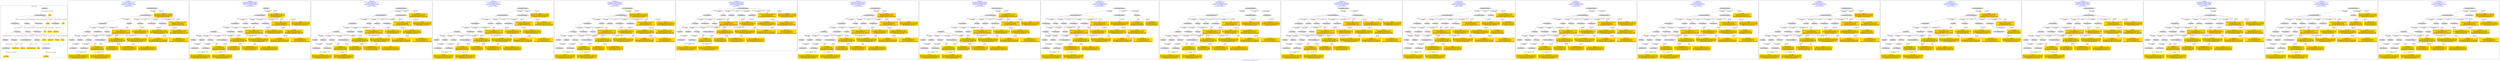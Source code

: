 digraph n0 {
fontcolor="blue"
remincross="true"
label="s17-s-houston-museum-of-fine-arts.json"
subgraph cluster_0 {
label="1-correct model"
n2[style="filled",color="white",fillcolor="lightgray",label="E12_Production1"];
n3[style="filled",color="white",fillcolor="lightgray",label="E21_Person1"];
n4[style="filled",color="white",fillcolor="lightgray",label="E55_Type1"];
n5[style="filled",color="white",fillcolor="lightgray",label="E52_Time-Span1"];
n6[style="filled",color="white",fillcolor="lightgray",label="E69_Death1"];
n7[style="filled",color="white",fillcolor="lightgray",label="E74_Group1"];
n8[style="filled",color="white",fillcolor="lightgray",label="E82_Actor_Appellation1"];
n9[style="filled",color="white",fillcolor="lightgray",label="E67_Birth1"];
n10[shape="plaintext",style="filled",fillcolor="gold",label="artist_uri"];
n11[style="filled",color="white",fillcolor="lightgray",label="E22_Man-Made_Object1"];
n12[style="filled",color="white",fillcolor="lightgray",label="E35_Title1"];
n13[style="filled",color="white",fillcolor="lightgray",label="E8_Acquisition1"];
n14[shape="plaintext",style="filled",fillcolor="gold",label="artdesc"];
n15[style="filled",color="white",fillcolor="lightgray",label="E54_Dimension1"];
n16[shape="plaintext",style="filled",fillcolor="gold",label="link"];
n17[shape="plaintext",style="filled",fillcolor="gold",label="title"];
n18[style="filled",color="white",fillcolor="lightgray",label="E38_Image1"];
n19[shape="plaintext",style="filled",fillcolor="gold",label="photo"];
n20[shape="plaintext",style="filled",fillcolor="gold",label="artyear"];
n21[style="filled",color="white",fillcolor="lightgray",label="E52_Time-Span2"];
n22[shape="plaintext",style="filled",fillcolor="gold",label="artist_birth"];
n23[style="filled",color="white",fillcolor="lightgray",label="E52_Time-Span3"];
n24[shape="plaintext",style="filled",fillcolor="gold",label="artist_death"];
n25[shape="plaintext",style="filled",fillcolor="gold",label="dimensions"];
n26[shape="plaintext",style="filled",fillcolor="gold",label="technique_uri"];
n27[shape="plaintext",style="filled",fillcolor="gold",label="technique"];
n28[shape="plaintext",style="filled",fillcolor="gold",label="nationality_URI"];
n29[shape="plaintext",style="filled",fillcolor="gold",label="nationality"];
n30[shape="plaintext",style="filled",fillcolor="gold",label="artist_appellation_uri"];
n31[shape="plaintext",style="filled",fillcolor="gold",label="artist"];
n32[shape="plaintext",style="filled",fillcolor="gold",label="credittext"];
}
subgraph cluster_1 {
label="candidate 0\nlink coherence:0.967741935483871\nnode coherence:1.0\nconfidence:0.4818693651064359\nmapping score:0.5252064550354786\ncost:30.99936\n-precision:0.84-recall:0.87"
n34[style="filled",color="white",fillcolor="lightgray",label="E12_Production1"];
n35[style="filled",color="white",fillcolor="lightgray",label="E21_Person1"];
n36[style="filled",color="white",fillcolor="lightgray",label="E52_Time-Span2"];
n37[style="filled",color="white",fillcolor="lightgray",label="E55_Type1"];
n38[style="filled",color="white",fillcolor="lightgray",label="E67_Birth1"];
n39[style="filled",color="white",fillcolor="lightgray",label="E69_Death1"];
n40[style="filled",color="white",fillcolor="lightgray",label="E74_Group1"];
n41[style="filled",color="white",fillcolor="lightgray",label="E82_Actor_Appellation1"];
n42[style="filled",color="white",fillcolor="lightgray",label="E22_Man-Made_Object1"];
n43[style="filled",color="white",fillcolor="lightgray",label="E35_Title1"];
n44[style="filled",color="white",fillcolor="lightgray",label="E38_Image1"];
n45[style="filled",color="white",fillcolor="lightgray",label="E54_Dimension1"];
n46[style="filled",color="white",fillcolor="lightgray",label="E8_Acquisition1"];
n47[style="filled",color="white",fillcolor="lightgray",label="E33_Linguistic_Object1"];
n48[style="filled",color="white",fillcolor="lightgray",label="E52_Time-Span1"];
n49[style="filled",color="white",fillcolor="lightgray",label="E52_Time-Span3"];
n50[shape="plaintext",style="filled",fillcolor="gold",label="nationality\n[E74_Group,label,0.516]\n[E74_Group,classLink,0.294]\n[E8_Acquisition,P3_has_note,0.1]\n[E30_Right,P3_has_note,0.091]"];
n51[shape="plaintext",style="filled",fillcolor="gold",label="artist_appellation_uri\n[E82_Actor_Appellation,classLink,0.761]\n[E21_Person,classLink,0.115]\n[E22_Man-Made_Object,classLink,0.069]\n[E39_Actor,classLink,0.054]"];
n52[shape="plaintext",style="filled",fillcolor="gold",label="photo\n[E38_Image,classLink,0.414]\n[E22_Man-Made_Object,classLink,0.263]\n[E39_Actor,classLink,0.205]\n[E21_Person,classLink,0.118]"];
n53[shape="plaintext",style="filled",fillcolor="gold",label="artist\n[E82_Actor_Appellation,label,0.462]\n[E73_Information_Object,P3_has_note,0.206]\n[E22_Man-Made_Object,classLink,0.172]\n[E22_Man-Made_Object,P3_has_note,0.16]"];
n54[shape="plaintext",style="filled",fillcolor="gold",label="artyear\n[E52_Time-Span,P82_at_some_time_within,0.547]\n[E52_Time-Span,P82b_end_of_the_end,0.238]\n[E52_Time-Span,P82a_begin_of_the_begin,0.111]\n[E8_Acquisition,P3_has_note,0.105]"];
n55[shape="plaintext",style="filled",fillcolor="gold",label="artist_birth\n[E52_Time-Span,P82_at_some_time_within,0.351]\n[E52_Time-Span,P82a_begin_of_the_begin,0.339]\n[E52_Time-Span,P82b_end_of_the_end,0.233]\n[E52_Time-Span,label,0.076]"];
n56[shape="plaintext",style="filled",fillcolor="gold",label="link\n[E22_Man-Made_Object,classLink,0.49]\n[E39_Actor,classLink,0.244]\n[E21_Person,classLink,0.135]\n[E73_Information_Object,P3_has_note,0.131]"];
n57[shape="plaintext",style="filled",fillcolor="gold",label="artist_death\n[E52_Time-Span,P82_at_some_time_within,0.429]\n[E52_Time-Span,P82b_end_of_the_end,0.401]\n[E52_Time-Span,P82a_begin_of_the_begin,0.113]\n[E52_Time-Span,label,0.058]"];
n58[shape="plaintext",style="filled",fillcolor="gold",label="artist_uri\n[E21_Person,classLink,0.384]\n[E82_Actor_Appellation,classLink,0.281]\n[E22_Man-Made_Object,classLink,0.189]\n[E39_Actor,classLink,0.146]"];
n59[shape="plaintext",style="filled",fillcolor="gold",label="nationality_URI\n[E74_Group,classLink,0.677]\n[E55_Type,classLink,0.187]\n[E57_Material,classLink,0.088]\n[E74_Group,label,0.048]"];
n60[shape="plaintext",style="filled",fillcolor="gold",label="technique\n[E55_Type,label,0.472]\n[E29_Design_or_Procedure,P3_has_note,0.432]\n[E73_Information_Object,P3_has_note,0.053]\n[E22_Man-Made_Object,P3_has_note,0.042]"];
n61[shape="plaintext",style="filled",fillcolor="gold",label="artdesc\n[E73_Information_Object,P3_has_note,0.354]\n[E22_Man-Made_Object,P3_has_note,0.297]\n[E33_Linguistic_Object,P3_has_note,0.251]\n[E39_Actor,P3_has_note,0.097]"];
n62[shape="plaintext",style="filled",fillcolor="gold",label="credittext\n[E8_Acquisition,P3_has_note,0.382]\n[E30_Right,P3_has_note,0.355]\n[E73_Information_Object,P3_has_note,0.135]\n[E33_Linguistic_Object,P3_has_note,0.128]"];
n63[shape="plaintext",style="filled",fillcolor="gold",label="dimensions\n[E54_Dimension,P3_has_note,0.859]\n[E73_Information_Object,P3_has_note,0.051]\n[E22_Man-Made_Object,P3_has_note,0.049]\n[E38_Image,classLink,0.04]"];
n64[shape="plaintext",style="filled",fillcolor="gold",label="technique_uri\n[E55_Type,classLink,0.427]\n[E57_Material,classLink,0.366]\n[E74_Group,classLink,0.207]\n[E29_Design_or_Procedure,P3_has_note,0.001]"];
n65[shape="plaintext",style="filled",fillcolor="gold",label="title\n[E73_Information_Object,P3_has_note,0.295]\n[E35_Title,label,0.287]\n[E22_Man-Made_Object,P3_has_note,0.235]\n[E33_Linguistic_Object,P3_has_note,0.183]"];
}
subgraph cluster_2 {
label="candidate 1\nlink coherence:0.9666666666666667\nnode coherence:0.9642857142857143\nconfidence:0.4847369415103496\nmapping score:0.524674218598688\ncost:29.99934\n-precision:0.93-recall:0.93"
n67[style="filled",color="white",fillcolor="lightgray",label="E12_Production1"];
n68[style="filled",color="white",fillcolor="lightgray",label="E21_Person1"];
n69[style="filled",color="white",fillcolor="lightgray",label="E52_Time-Span2"];
n70[style="filled",color="white",fillcolor="lightgray",label="E55_Type1"];
n71[style="filled",color="white",fillcolor="lightgray",label="E67_Birth1"];
n72[style="filled",color="white",fillcolor="lightgray",label="E69_Death1"];
n73[style="filled",color="white",fillcolor="lightgray",label="E74_Group1"];
n74[style="filled",color="white",fillcolor="lightgray",label="E82_Actor_Appellation1"];
n75[style="filled",color="white",fillcolor="lightgray",label="E22_Man-Made_Object1"];
n76[style="filled",color="white",fillcolor="lightgray",label="E35_Title1"];
n77[style="filled",color="white",fillcolor="lightgray",label="E54_Dimension1"];
n78[style="filled",color="white",fillcolor="lightgray",label="E8_Acquisition1"];
n79[style="filled",color="white",fillcolor="lightgray",label="E38_Image1"];
n80[style="filled",color="white",fillcolor="lightgray",label="E52_Time-Span1"];
n81[style="filled",color="white",fillcolor="lightgray",label="E52_Time-Span3"];
n82[shape="plaintext",style="filled",fillcolor="gold",label="nationality\n[E74_Group,label,0.516]\n[E74_Group,classLink,0.294]\n[E8_Acquisition,P3_has_note,0.1]\n[E30_Right,P3_has_note,0.091]"];
n83[shape="plaintext",style="filled",fillcolor="gold",label="artist_appellation_uri\n[E82_Actor_Appellation,classLink,0.761]\n[E21_Person,classLink,0.115]\n[E22_Man-Made_Object,classLink,0.069]\n[E39_Actor,classLink,0.054]"];
n84[shape="plaintext",style="filled",fillcolor="gold",label="photo\n[E38_Image,classLink,0.414]\n[E22_Man-Made_Object,classLink,0.263]\n[E39_Actor,classLink,0.205]\n[E21_Person,classLink,0.118]"];
n85[shape="plaintext",style="filled",fillcolor="gold",label="artist\n[E82_Actor_Appellation,label,0.462]\n[E73_Information_Object,P3_has_note,0.206]\n[E22_Man-Made_Object,classLink,0.172]\n[E22_Man-Made_Object,P3_has_note,0.16]"];
n86[shape="plaintext",style="filled",fillcolor="gold",label="artyear\n[E52_Time-Span,P82_at_some_time_within,0.547]\n[E52_Time-Span,P82b_end_of_the_end,0.238]\n[E52_Time-Span,P82a_begin_of_the_begin,0.111]\n[E8_Acquisition,P3_has_note,0.105]"];
n87[shape="plaintext",style="filled",fillcolor="gold",label="artist_birth\n[E52_Time-Span,P82_at_some_time_within,0.351]\n[E52_Time-Span,P82a_begin_of_the_begin,0.339]\n[E52_Time-Span,P82b_end_of_the_end,0.233]\n[E52_Time-Span,label,0.076]"];
n88[shape="plaintext",style="filled",fillcolor="gold",label="link\n[E22_Man-Made_Object,classLink,0.49]\n[E39_Actor,classLink,0.244]\n[E21_Person,classLink,0.135]\n[E73_Information_Object,P3_has_note,0.131]"];
n89[shape="plaintext",style="filled",fillcolor="gold",label="artist_death\n[E52_Time-Span,P82_at_some_time_within,0.429]\n[E52_Time-Span,P82b_end_of_the_end,0.401]\n[E52_Time-Span,P82a_begin_of_the_begin,0.113]\n[E52_Time-Span,label,0.058]"];
n90[shape="plaintext",style="filled",fillcolor="gold",label="artist_uri\n[E21_Person,classLink,0.384]\n[E82_Actor_Appellation,classLink,0.281]\n[E22_Man-Made_Object,classLink,0.189]\n[E39_Actor,classLink,0.146]"];
n91[shape="plaintext",style="filled",fillcolor="gold",label="nationality_URI\n[E74_Group,classLink,0.677]\n[E55_Type,classLink,0.187]\n[E57_Material,classLink,0.088]\n[E74_Group,label,0.048]"];
n92[shape="plaintext",style="filled",fillcolor="gold",label="technique\n[E55_Type,label,0.472]\n[E29_Design_or_Procedure,P3_has_note,0.432]\n[E73_Information_Object,P3_has_note,0.053]\n[E22_Man-Made_Object,P3_has_note,0.042]"];
n93[shape="plaintext",style="filled",fillcolor="gold",label="credittext\n[E8_Acquisition,P3_has_note,0.382]\n[E30_Right,P3_has_note,0.355]\n[E73_Information_Object,P3_has_note,0.135]\n[E33_Linguistic_Object,P3_has_note,0.128]"];
n94[shape="plaintext",style="filled",fillcolor="gold",label="artdesc\n[E73_Information_Object,P3_has_note,0.354]\n[E22_Man-Made_Object,P3_has_note,0.297]\n[E33_Linguistic_Object,P3_has_note,0.251]\n[E39_Actor,P3_has_note,0.097]"];
n95[shape="plaintext",style="filled",fillcolor="gold",label="dimensions\n[E54_Dimension,P3_has_note,0.859]\n[E73_Information_Object,P3_has_note,0.051]\n[E22_Man-Made_Object,P3_has_note,0.049]\n[E38_Image,classLink,0.04]"];
n96[shape="plaintext",style="filled",fillcolor="gold",label="technique_uri\n[E55_Type,classLink,0.427]\n[E57_Material,classLink,0.366]\n[E74_Group,classLink,0.207]\n[E29_Design_or_Procedure,P3_has_note,0.001]"];
n97[shape="plaintext",style="filled",fillcolor="gold",label="title\n[E73_Information_Object,P3_has_note,0.295]\n[E35_Title,label,0.287]\n[E22_Man-Made_Object,P3_has_note,0.235]\n[E33_Linguistic_Object,P3_has_note,0.183]"];
}
subgraph cluster_3 {
label="candidate 10\nlink coherence:0.9354838709677419\nnode coherence:1.0\nconfidence:0.4660141723487384\nmapping score:0.5199213907829128\ncost:129.99938\n-precision:0.77-recall:0.8"
n99[style="filled",color="white",fillcolor="lightgray",label="E12_Production1"];
n100[style="filled",color="white",fillcolor="lightgray",label="E21_Person1"];
n101[style="filled",color="white",fillcolor="lightgray",label="E52_Time-Span2"];
n102[style="filled",color="white",fillcolor="lightgray",label="E55_Type1"];
n103[style="filled",color="white",fillcolor="lightgray",label="E67_Birth1"];
n104[style="filled",color="white",fillcolor="lightgray",label="E69_Death1"];
n105[style="filled",color="white",fillcolor="lightgray",label="E74_Group1"];
n106[style="filled",color="white",fillcolor="lightgray",label="E82_Actor_Appellation1"];
n107[style="filled",color="white",fillcolor="lightgray",label="E22_Man-Made_Object1"];
n108[style="filled",color="white",fillcolor="lightgray",label="E35_Title1"];
n109[style="filled",color="white",fillcolor="lightgray",label="E38_Image1"];
n110[style="filled",color="white",fillcolor="lightgray",label="E54_Dimension1"];
n111[style="filled",color="white",fillcolor="lightgray",label="E33_Linguistic_Object2"];
n112[style="filled",color="white",fillcolor="lightgray",label="E52_Time-Span1"];
n113[style="filled",color="white",fillcolor="lightgray",label="E52_Time-Span3"];
n114[style="filled",color="white",fillcolor="lightgray",label="E33_Linguistic_Object1"];
n115[shape="plaintext",style="filled",fillcolor="gold",label="nationality\n[E74_Group,label,0.516]\n[E74_Group,classLink,0.294]\n[E8_Acquisition,P3_has_note,0.1]\n[E30_Right,P3_has_note,0.091]"];
n116[shape="plaintext",style="filled",fillcolor="gold",label="artist_appellation_uri\n[E82_Actor_Appellation,classLink,0.761]\n[E21_Person,classLink,0.115]\n[E22_Man-Made_Object,classLink,0.069]\n[E39_Actor,classLink,0.054]"];
n117[shape="plaintext",style="filled",fillcolor="gold",label="photo\n[E38_Image,classLink,0.414]\n[E22_Man-Made_Object,classLink,0.263]\n[E39_Actor,classLink,0.205]\n[E21_Person,classLink,0.118]"];
n118[shape="plaintext",style="filled",fillcolor="gold",label="artist\n[E82_Actor_Appellation,label,0.462]\n[E73_Information_Object,P3_has_note,0.206]\n[E22_Man-Made_Object,classLink,0.172]\n[E22_Man-Made_Object,P3_has_note,0.16]"];
n119[shape="plaintext",style="filled",fillcolor="gold",label="artyear\n[E52_Time-Span,P82_at_some_time_within,0.547]\n[E52_Time-Span,P82b_end_of_the_end,0.238]\n[E52_Time-Span,P82a_begin_of_the_begin,0.111]\n[E8_Acquisition,P3_has_note,0.105]"];
n120[shape="plaintext",style="filled",fillcolor="gold",label="artist_birth\n[E52_Time-Span,P82_at_some_time_within,0.351]\n[E52_Time-Span,P82a_begin_of_the_begin,0.339]\n[E52_Time-Span,P82b_end_of_the_end,0.233]\n[E52_Time-Span,label,0.076]"];
n121[shape="plaintext",style="filled",fillcolor="gold",label="link\n[E22_Man-Made_Object,classLink,0.49]\n[E39_Actor,classLink,0.244]\n[E21_Person,classLink,0.135]\n[E73_Information_Object,P3_has_note,0.131]"];
n122[shape="plaintext",style="filled",fillcolor="gold",label="artist_death\n[E52_Time-Span,P82_at_some_time_within,0.429]\n[E52_Time-Span,P82b_end_of_the_end,0.401]\n[E52_Time-Span,P82a_begin_of_the_begin,0.113]\n[E52_Time-Span,label,0.058]"];
n123[shape="plaintext",style="filled",fillcolor="gold",label="artist_uri\n[E21_Person,classLink,0.384]\n[E82_Actor_Appellation,classLink,0.281]\n[E22_Man-Made_Object,classLink,0.189]\n[E39_Actor,classLink,0.146]"];
n124[shape="plaintext",style="filled",fillcolor="gold",label="nationality_URI\n[E74_Group,classLink,0.677]\n[E55_Type,classLink,0.187]\n[E57_Material,classLink,0.088]\n[E74_Group,label,0.048]"];
n125[shape="plaintext",style="filled",fillcolor="gold",label="technique\n[E55_Type,label,0.472]\n[E29_Design_or_Procedure,P3_has_note,0.432]\n[E73_Information_Object,P3_has_note,0.053]\n[E22_Man-Made_Object,P3_has_note,0.042]"];
n126[shape="plaintext",style="filled",fillcolor="gold",label="credittext\n[E8_Acquisition,P3_has_note,0.382]\n[E30_Right,P3_has_note,0.355]\n[E73_Information_Object,P3_has_note,0.135]\n[E33_Linguistic_Object,P3_has_note,0.128]"];
n127[shape="plaintext",style="filled",fillcolor="gold",label="artdesc\n[E73_Information_Object,P3_has_note,0.354]\n[E22_Man-Made_Object,P3_has_note,0.297]\n[E33_Linguistic_Object,P3_has_note,0.251]\n[E39_Actor,P3_has_note,0.097]"];
n128[shape="plaintext",style="filled",fillcolor="gold",label="dimensions\n[E54_Dimension,P3_has_note,0.859]\n[E73_Information_Object,P3_has_note,0.051]\n[E22_Man-Made_Object,P3_has_note,0.049]\n[E38_Image,classLink,0.04]"];
n129[shape="plaintext",style="filled",fillcolor="gold",label="technique_uri\n[E55_Type,classLink,0.427]\n[E57_Material,classLink,0.366]\n[E74_Group,classLink,0.207]\n[E29_Design_or_Procedure,P3_has_note,0.001]"];
n130[shape="plaintext",style="filled",fillcolor="gold",label="title\n[E73_Information_Object,P3_has_note,0.295]\n[E35_Title,label,0.287]\n[E22_Man-Made_Object,P3_has_note,0.235]\n[E33_Linguistic_Object,P3_has_note,0.183]"];
}
subgraph cluster_4 {
label="candidate 11\nlink coherence:0.9354838709677419\nnode coherence:1.0\nconfidence:0.4660141723487384\nmapping score:0.5199213907829128\ncost:129.99939\n-precision:0.77-recall:0.8"
n132[style="filled",color="white",fillcolor="lightgray",label="E12_Production1"];
n133[style="filled",color="white",fillcolor="lightgray",label="E21_Person1"];
n134[style="filled",color="white",fillcolor="lightgray",label="E52_Time-Span2"];
n135[style="filled",color="white",fillcolor="lightgray",label="E55_Type1"];
n136[style="filled",color="white",fillcolor="lightgray",label="E67_Birth1"];
n137[style="filled",color="white",fillcolor="lightgray",label="E69_Death1"];
n138[style="filled",color="white",fillcolor="lightgray",label="E74_Group1"];
n139[style="filled",color="white",fillcolor="lightgray",label="E82_Actor_Appellation1"];
n140[style="filled",color="white",fillcolor="lightgray",label="E22_Man-Made_Object1"];
n141[style="filled",color="white",fillcolor="lightgray",label="E35_Title1"];
n142[style="filled",color="white",fillcolor="lightgray",label="E38_Image1"];
n143[style="filled",color="white",fillcolor="lightgray",label="E54_Dimension1"];
n144[style="filled",color="white",fillcolor="lightgray",label="E33_Linguistic_Object1"];
n145[style="filled",color="white",fillcolor="lightgray",label="E52_Time-Span1"];
n146[style="filled",color="white",fillcolor="lightgray",label="E52_Time-Span3"];
n147[style="filled",color="white",fillcolor="lightgray",label="E33_Linguistic_Object2"];
n148[shape="plaintext",style="filled",fillcolor="gold",label="nationality\n[E74_Group,label,0.516]\n[E74_Group,classLink,0.294]\n[E8_Acquisition,P3_has_note,0.1]\n[E30_Right,P3_has_note,0.091]"];
n149[shape="plaintext",style="filled",fillcolor="gold",label="artist_appellation_uri\n[E82_Actor_Appellation,classLink,0.761]\n[E21_Person,classLink,0.115]\n[E22_Man-Made_Object,classLink,0.069]\n[E39_Actor,classLink,0.054]"];
n150[shape="plaintext",style="filled",fillcolor="gold",label="photo\n[E38_Image,classLink,0.414]\n[E22_Man-Made_Object,classLink,0.263]\n[E39_Actor,classLink,0.205]\n[E21_Person,classLink,0.118]"];
n151[shape="plaintext",style="filled",fillcolor="gold",label="artist\n[E82_Actor_Appellation,label,0.462]\n[E73_Information_Object,P3_has_note,0.206]\n[E22_Man-Made_Object,classLink,0.172]\n[E22_Man-Made_Object,P3_has_note,0.16]"];
n152[shape="plaintext",style="filled",fillcolor="gold",label="artyear\n[E52_Time-Span,P82_at_some_time_within,0.547]\n[E52_Time-Span,P82b_end_of_the_end,0.238]\n[E52_Time-Span,P82a_begin_of_the_begin,0.111]\n[E8_Acquisition,P3_has_note,0.105]"];
n153[shape="plaintext",style="filled",fillcolor="gold",label="artist_birth\n[E52_Time-Span,P82_at_some_time_within,0.351]\n[E52_Time-Span,P82a_begin_of_the_begin,0.339]\n[E52_Time-Span,P82b_end_of_the_end,0.233]\n[E52_Time-Span,label,0.076]"];
n154[shape="plaintext",style="filled",fillcolor="gold",label="link\n[E22_Man-Made_Object,classLink,0.49]\n[E39_Actor,classLink,0.244]\n[E21_Person,classLink,0.135]\n[E73_Information_Object,P3_has_note,0.131]"];
n155[shape="plaintext",style="filled",fillcolor="gold",label="artist_death\n[E52_Time-Span,P82_at_some_time_within,0.429]\n[E52_Time-Span,P82b_end_of_the_end,0.401]\n[E52_Time-Span,P82a_begin_of_the_begin,0.113]\n[E52_Time-Span,label,0.058]"];
n156[shape="plaintext",style="filled",fillcolor="gold",label="artist_uri\n[E21_Person,classLink,0.384]\n[E82_Actor_Appellation,classLink,0.281]\n[E22_Man-Made_Object,classLink,0.189]\n[E39_Actor,classLink,0.146]"];
n157[shape="plaintext",style="filled",fillcolor="gold",label="nationality_URI\n[E74_Group,classLink,0.677]\n[E55_Type,classLink,0.187]\n[E57_Material,classLink,0.088]\n[E74_Group,label,0.048]"];
n158[shape="plaintext",style="filled",fillcolor="gold",label="technique\n[E55_Type,label,0.472]\n[E29_Design_or_Procedure,P3_has_note,0.432]\n[E73_Information_Object,P3_has_note,0.053]\n[E22_Man-Made_Object,P3_has_note,0.042]"];
n159[shape="plaintext",style="filled",fillcolor="gold",label="credittext\n[E8_Acquisition,P3_has_note,0.382]\n[E30_Right,P3_has_note,0.355]\n[E73_Information_Object,P3_has_note,0.135]\n[E33_Linguistic_Object,P3_has_note,0.128]"];
n160[shape="plaintext",style="filled",fillcolor="gold",label="artdesc\n[E73_Information_Object,P3_has_note,0.354]\n[E22_Man-Made_Object,P3_has_note,0.297]\n[E33_Linguistic_Object,P3_has_note,0.251]\n[E39_Actor,P3_has_note,0.097]"];
n161[shape="plaintext",style="filled",fillcolor="gold",label="dimensions\n[E54_Dimension,P3_has_note,0.859]\n[E73_Information_Object,P3_has_note,0.051]\n[E22_Man-Made_Object,P3_has_note,0.049]\n[E38_Image,classLink,0.04]"];
n162[shape="plaintext",style="filled",fillcolor="gold",label="technique_uri\n[E55_Type,classLink,0.427]\n[E57_Material,classLink,0.366]\n[E74_Group,classLink,0.207]\n[E29_Design_or_Procedure,P3_has_note,0.001]"];
n163[shape="plaintext",style="filled",fillcolor="gold",label="title\n[E73_Information_Object,P3_has_note,0.295]\n[E35_Title,label,0.287]\n[E22_Man-Made_Object,P3_has_note,0.235]\n[E33_Linguistic_Object,P3_has_note,0.183]"];
}
subgraph cluster_5 {
label="candidate 12\nlink coherence:0.9354838709677419\nnode coherence:0.9655172413793104\nconfidence:0.4630373326596529\nmapping score:0.5074348580129878\ncost:30.99936\n-precision:0.81-recall:0.83"
n165[style="filled",color="white",fillcolor="lightgray",label="E12_Production1"];
n166[style="filled",color="white",fillcolor="lightgray",label="E21_Person1"];
n167[style="filled",color="white",fillcolor="lightgray",label="E52_Time-Span2"];
n168[style="filled",color="white",fillcolor="lightgray",label="E55_Type1"];
n169[style="filled",color="white",fillcolor="lightgray",label="E67_Birth1"];
n170[style="filled",color="white",fillcolor="lightgray",label="E69_Death1"];
n171[style="filled",color="white",fillcolor="lightgray",label="E74_Group1"];
n172[style="filled",color="white",fillcolor="lightgray",label="E82_Actor_Appellation1"];
n173[style="filled",color="white",fillcolor="lightgray",label="E22_Man-Made_Object1"];
n174[style="filled",color="white",fillcolor="lightgray",label="E35_Title1"];
n175[style="filled",color="white",fillcolor="lightgray",label="E38_Image1"];
n176[style="filled",color="white",fillcolor="lightgray",label="E54_Dimension1"];
n177[style="filled",color="white",fillcolor="lightgray",label="E8_Acquisition1"];
n178[style="filled",color="white",fillcolor="lightgray",label="E33_Linguistic_Object1"];
n179[style="filled",color="white",fillcolor="lightgray",label="E52_Time-Span1"];
n180[style="filled",color="white",fillcolor="lightgray",label="E52_Time-Span3"];
n181[shape="plaintext",style="filled",fillcolor="gold",label="nationality\n[E74_Group,label,0.516]\n[E74_Group,classLink,0.294]\n[E8_Acquisition,P3_has_note,0.1]\n[E30_Right,P3_has_note,0.091]"];
n182[shape="plaintext",style="filled",fillcolor="gold",label="artist_appellation_uri\n[E82_Actor_Appellation,classLink,0.761]\n[E21_Person,classLink,0.115]\n[E22_Man-Made_Object,classLink,0.069]\n[E39_Actor,classLink,0.054]"];
n183[shape="plaintext",style="filled",fillcolor="gold",label="photo\n[E38_Image,classLink,0.414]\n[E22_Man-Made_Object,classLink,0.263]\n[E39_Actor,classLink,0.205]\n[E21_Person,classLink,0.118]"];
n184[shape="plaintext",style="filled",fillcolor="gold",label="artyear\n[E52_Time-Span,P82_at_some_time_within,0.547]\n[E52_Time-Span,P82b_end_of_the_end,0.238]\n[E52_Time-Span,P82a_begin_of_the_begin,0.111]\n[E8_Acquisition,P3_has_note,0.105]"];
n185[shape="plaintext",style="filled",fillcolor="gold",label="artist_birth\n[E52_Time-Span,P82_at_some_time_within,0.351]\n[E52_Time-Span,P82a_begin_of_the_begin,0.339]\n[E52_Time-Span,P82b_end_of_the_end,0.233]\n[E52_Time-Span,label,0.076]"];
n186[shape="plaintext",style="filled",fillcolor="gold",label="link\n[E22_Man-Made_Object,classLink,0.49]\n[E39_Actor,classLink,0.244]\n[E21_Person,classLink,0.135]\n[E73_Information_Object,P3_has_note,0.131]"];
n187[shape="plaintext",style="filled",fillcolor="gold",label="artist_death\n[E52_Time-Span,P82_at_some_time_within,0.429]\n[E52_Time-Span,P82b_end_of_the_end,0.401]\n[E52_Time-Span,P82a_begin_of_the_begin,0.113]\n[E52_Time-Span,label,0.058]"];
n188[shape="plaintext",style="filled",fillcolor="gold",label="artist_uri\n[E21_Person,classLink,0.384]\n[E82_Actor_Appellation,classLink,0.281]\n[E22_Man-Made_Object,classLink,0.189]\n[E39_Actor,classLink,0.146]"];
n189[shape="plaintext",style="filled",fillcolor="gold",label="nationality_URI\n[E74_Group,classLink,0.677]\n[E55_Type,classLink,0.187]\n[E57_Material,classLink,0.088]\n[E74_Group,label,0.048]"];
n190[shape="plaintext",style="filled",fillcolor="gold",label="technique\n[E55_Type,label,0.472]\n[E29_Design_or_Procedure,P3_has_note,0.432]\n[E73_Information_Object,P3_has_note,0.053]\n[E22_Man-Made_Object,P3_has_note,0.042]"];
n191[shape="plaintext",style="filled",fillcolor="gold",label="artdesc\n[E73_Information_Object,P3_has_note,0.354]\n[E22_Man-Made_Object,P3_has_note,0.297]\n[E33_Linguistic_Object,P3_has_note,0.251]\n[E39_Actor,P3_has_note,0.097]"];
n192[shape="plaintext",style="filled",fillcolor="gold",label="credittext\n[E8_Acquisition,P3_has_note,0.382]\n[E30_Right,P3_has_note,0.355]\n[E73_Information_Object,P3_has_note,0.135]\n[E33_Linguistic_Object,P3_has_note,0.128]"];
n193[shape="plaintext",style="filled",fillcolor="gold",label="artist\n[E82_Actor_Appellation,label,0.462]\n[E73_Information_Object,P3_has_note,0.206]\n[E22_Man-Made_Object,classLink,0.172]\n[E22_Man-Made_Object,P3_has_note,0.16]"];
n194[shape="plaintext",style="filled",fillcolor="gold",label="dimensions\n[E54_Dimension,P3_has_note,0.859]\n[E73_Information_Object,P3_has_note,0.051]\n[E22_Man-Made_Object,P3_has_note,0.049]\n[E38_Image,classLink,0.04]"];
n195[shape="plaintext",style="filled",fillcolor="gold",label="technique_uri\n[E55_Type,classLink,0.427]\n[E57_Material,classLink,0.366]\n[E74_Group,classLink,0.207]\n[E29_Design_or_Procedure,P3_has_note,0.001]"];
n196[shape="plaintext",style="filled",fillcolor="gold",label="title\n[E73_Information_Object,P3_has_note,0.295]\n[E35_Title,label,0.287]\n[E22_Man-Made_Object,P3_has_note,0.235]\n[E33_Linguistic_Object,P3_has_note,0.183]"];
}
subgraph cluster_6 {
label="candidate 13\nlink coherence:0.9333333333333333\nnode coherence:0.9642857142857143\nconfidence:0.4847369415103496\nmapping score:0.524674218598688\ncost:29.99937\n-precision:0.9-recall:0.9"
n198[style="filled",color="white",fillcolor="lightgray",label="E12_Production1"];
n199[style="filled",color="white",fillcolor="lightgray",label="E21_Person1"];
n200[style="filled",color="white",fillcolor="lightgray",label="E52_Time-Span2"];
n201[style="filled",color="white",fillcolor="lightgray",label="E55_Type1"];
n202[style="filled",color="white",fillcolor="lightgray",label="E67_Birth1"];
n203[style="filled",color="white",fillcolor="lightgray",label="E69_Death1"];
n204[style="filled",color="white",fillcolor="lightgray",label="E74_Group1"];
n205[style="filled",color="white",fillcolor="lightgray",label="E82_Actor_Appellation1"];
n206[style="filled",color="white",fillcolor="lightgray",label="E22_Man-Made_Object1"];
n207[style="filled",color="white",fillcolor="lightgray",label="E35_Title1"];
n208[style="filled",color="white",fillcolor="lightgray",label="E38_Image1"];
n209[style="filled",color="white",fillcolor="lightgray",label="E54_Dimension1"];
n210[style="filled",color="white",fillcolor="lightgray",label="E8_Acquisition1"];
n211[style="filled",color="white",fillcolor="lightgray",label="E52_Time-Span1"];
n212[style="filled",color="white",fillcolor="lightgray",label="E52_Time-Span3"];
n213[shape="plaintext",style="filled",fillcolor="gold",label="nationality\n[E74_Group,label,0.516]\n[E74_Group,classLink,0.294]\n[E8_Acquisition,P3_has_note,0.1]\n[E30_Right,P3_has_note,0.091]"];
n214[shape="plaintext",style="filled",fillcolor="gold",label="artist_appellation_uri\n[E82_Actor_Appellation,classLink,0.761]\n[E21_Person,classLink,0.115]\n[E22_Man-Made_Object,classLink,0.069]\n[E39_Actor,classLink,0.054]"];
n215[shape="plaintext",style="filled",fillcolor="gold",label="photo\n[E38_Image,classLink,0.414]\n[E22_Man-Made_Object,classLink,0.263]\n[E39_Actor,classLink,0.205]\n[E21_Person,classLink,0.118]"];
n216[shape="plaintext",style="filled",fillcolor="gold",label="artist\n[E82_Actor_Appellation,label,0.462]\n[E73_Information_Object,P3_has_note,0.206]\n[E22_Man-Made_Object,classLink,0.172]\n[E22_Man-Made_Object,P3_has_note,0.16]"];
n217[shape="plaintext",style="filled",fillcolor="gold",label="artyear\n[E52_Time-Span,P82_at_some_time_within,0.547]\n[E52_Time-Span,P82b_end_of_the_end,0.238]\n[E52_Time-Span,P82a_begin_of_the_begin,0.111]\n[E8_Acquisition,P3_has_note,0.105]"];
n218[shape="plaintext",style="filled",fillcolor="gold",label="artist_birth\n[E52_Time-Span,P82_at_some_time_within,0.351]\n[E52_Time-Span,P82a_begin_of_the_begin,0.339]\n[E52_Time-Span,P82b_end_of_the_end,0.233]\n[E52_Time-Span,label,0.076]"];
n219[shape="plaintext",style="filled",fillcolor="gold",label="link\n[E22_Man-Made_Object,classLink,0.49]\n[E39_Actor,classLink,0.244]\n[E21_Person,classLink,0.135]\n[E73_Information_Object,P3_has_note,0.131]"];
n220[shape="plaintext",style="filled",fillcolor="gold",label="artist_death\n[E52_Time-Span,P82_at_some_time_within,0.429]\n[E52_Time-Span,P82b_end_of_the_end,0.401]\n[E52_Time-Span,P82a_begin_of_the_begin,0.113]\n[E52_Time-Span,label,0.058]"];
n221[shape="plaintext",style="filled",fillcolor="gold",label="artist_uri\n[E21_Person,classLink,0.384]\n[E82_Actor_Appellation,classLink,0.281]\n[E22_Man-Made_Object,classLink,0.189]\n[E39_Actor,classLink,0.146]"];
n222[shape="plaintext",style="filled",fillcolor="gold",label="nationality_URI\n[E74_Group,classLink,0.677]\n[E55_Type,classLink,0.187]\n[E57_Material,classLink,0.088]\n[E74_Group,label,0.048]"];
n223[shape="plaintext",style="filled",fillcolor="gold",label="technique\n[E55_Type,label,0.472]\n[E29_Design_or_Procedure,P3_has_note,0.432]\n[E73_Information_Object,P3_has_note,0.053]\n[E22_Man-Made_Object,P3_has_note,0.042]"];
n224[shape="plaintext",style="filled",fillcolor="gold",label="credittext\n[E8_Acquisition,P3_has_note,0.382]\n[E30_Right,P3_has_note,0.355]\n[E73_Information_Object,P3_has_note,0.135]\n[E33_Linguistic_Object,P3_has_note,0.128]"];
n225[shape="plaintext",style="filled",fillcolor="gold",label="artdesc\n[E73_Information_Object,P3_has_note,0.354]\n[E22_Man-Made_Object,P3_has_note,0.297]\n[E33_Linguistic_Object,P3_has_note,0.251]\n[E39_Actor,P3_has_note,0.097]"];
n226[shape="plaintext",style="filled",fillcolor="gold",label="dimensions\n[E54_Dimension,P3_has_note,0.859]\n[E73_Information_Object,P3_has_note,0.051]\n[E22_Man-Made_Object,P3_has_note,0.049]\n[E38_Image,classLink,0.04]"];
n227[shape="plaintext",style="filled",fillcolor="gold",label="technique_uri\n[E55_Type,classLink,0.427]\n[E57_Material,classLink,0.366]\n[E74_Group,classLink,0.207]\n[E29_Design_or_Procedure,P3_has_note,0.001]"];
n228[shape="plaintext",style="filled",fillcolor="gold",label="title\n[E73_Information_Object,P3_has_note,0.295]\n[E35_Title,label,0.287]\n[E22_Man-Made_Object,P3_has_note,0.235]\n[E33_Linguistic_Object,P3_has_note,0.183]"];
}
subgraph cluster_7 {
label="candidate 14\nlink coherence:0.9333333333333333\nnode coherence:0.9642857142857143\nconfidence:0.46888174875265204\nmapping score:0.5193891543461221\ncost:29.99938\n-precision:0.83-recall:0.83"
n230[style="filled",color="white",fillcolor="lightgray",label="E12_Production1"];
n231[style="filled",color="white",fillcolor="lightgray",label="E21_Person1"];
n232[style="filled",color="white",fillcolor="lightgray",label="E52_Time-Span2"];
n233[style="filled",color="white",fillcolor="lightgray",label="E55_Type1"];
n234[style="filled",color="white",fillcolor="lightgray",label="E67_Birth1"];
n235[style="filled",color="white",fillcolor="lightgray",label="E69_Death1"];
n236[style="filled",color="white",fillcolor="lightgray",label="E74_Group1"];
n237[style="filled",color="white",fillcolor="lightgray",label="E82_Actor_Appellation1"];
n238[style="filled",color="white",fillcolor="lightgray",label="E22_Man-Made_Object1"];
n239[style="filled",color="white",fillcolor="lightgray",label="E35_Title1"];
n240[style="filled",color="white",fillcolor="lightgray",label="E38_Image1"];
n241[style="filled",color="white",fillcolor="lightgray",label="E54_Dimension1"];
n242[style="filled",color="white",fillcolor="lightgray",label="E33_Linguistic_Object2"];
n243[style="filled",color="white",fillcolor="lightgray",label="E52_Time-Span1"];
n244[style="filled",color="white",fillcolor="lightgray",label="E52_Time-Span3"];
n245[shape="plaintext",style="filled",fillcolor="gold",label="nationality\n[E74_Group,label,0.516]\n[E74_Group,classLink,0.294]\n[E8_Acquisition,P3_has_note,0.1]\n[E30_Right,P3_has_note,0.091]"];
n246[shape="plaintext",style="filled",fillcolor="gold",label="artist_appellation_uri\n[E82_Actor_Appellation,classLink,0.761]\n[E21_Person,classLink,0.115]\n[E22_Man-Made_Object,classLink,0.069]\n[E39_Actor,classLink,0.054]"];
n247[shape="plaintext",style="filled",fillcolor="gold",label="photo\n[E38_Image,classLink,0.414]\n[E22_Man-Made_Object,classLink,0.263]\n[E39_Actor,classLink,0.205]\n[E21_Person,classLink,0.118]"];
n248[shape="plaintext",style="filled",fillcolor="gold",label="artist\n[E82_Actor_Appellation,label,0.462]\n[E73_Information_Object,P3_has_note,0.206]\n[E22_Man-Made_Object,classLink,0.172]\n[E22_Man-Made_Object,P3_has_note,0.16]"];
n249[shape="plaintext",style="filled",fillcolor="gold",label="artyear\n[E52_Time-Span,P82_at_some_time_within,0.547]\n[E52_Time-Span,P82b_end_of_the_end,0.238]\n[E52_Time-Span,P82a_begin_of_the_begin,0.111]\n[E8_Acquisition,P3_has_note,0.105]"];
n250[shape="plaintext",style="filled",fillcolor="gold",label="artist_birth\n[E52_Time-Span,P82_at_some_time_within,0.351]\n[E52_Time-Span,P82a_begin_of_the_begin,0.339]\n[E52_Time-Span,P82b_end_of_the_end,0.233]\n[E52_Time-Span,label,0.076]"];
n251[shape="plaintext",style="filled",fillcolor="gold",label="link\n[E22_Man-Made_Object,classLink,0.49]\n[E39_Actor,classLink,0.244]\n[E21_Person,classLink,0.135]\n[E73_Information_Object,P3_has_note,0.131]"];
n252[shape="plaintext",style="filled",fillcolor="gold",label="artist_death\n[E52_Time-Span,P82_at_some_time_within,0.429]\n[E52_Time-Span,P82b_end_of_the_end,0.401]\n[E52_Time-Span,P82a_begin_of_the_begin,0.113]\n[E52_Time-Span,label,0.058]"];
n253[shape="plaintext",style="filled",fillcolor="gold",label="artist_uri\n[E21_Person,classLink,0.384]\n[E82_Actor_Appellation,classLink,0.281]\n[E22_Man-Made_Object,classLink,0.189]\n[E39_Actor,classLink,0.146]"];
n254[shape="plaintext",style="filled",fillcolor="gold",label="nationality_URI\n[E74_Group,classLink,0.677]\n[E55_Type,classLink,0.187]\n[E57_Material,classLink,0.088]\n[E74_Group,label,0.048]"];
n255[shape="plaintext",style="filled",fillcolor="gold",label="technique\n[E55_Type,label,0.472]\n[E29_Design_or_Procedure,P3_has_note,0.432]\n[E73_Information_Object,P3_has_note,0.053]\n[E22_Man-Made_Object,P3_has_note,0.042]"];
n256[shape="plaintext",style="filled",fillcolor="gold",label="credittext\n[E8_Acquisition,P3_has_note,0.382]\n[E30_Right,P3_has_note,0.355]\n[E73_Information_Object,P3_has_note,0.135]\n[E33_Linguistic_Object,P3_has_note,0.128]"];
n257[shape="plaintext",style="filled",fillcolor="gold",label="artdesc\n[E73_Information_Object,P3_has_note,0.354]\n[E22_Man-Made_Object,P3_has_note,0.297]\n[E33_Linguistic_Object,P3_has_note,0.251]\n[E39_Actor,P3_has_note,0.097]"];
n258[shape="plaintext",style="filled",fillcolor="gold",label="dimensions\n[E54_Dimension,P3_has_note,0.859]\n[E73_Information_Object,P3_has_note,0.051]\n[E22_Man-Made_Object,P3_has_note,0.049]\n[E38_Image,classLink,0.04]"];
n259[shape="plaintext",style="filled",fillcolor="gold",label="technique_uri\n[E55_Type,classLink,0.427]\n[E57_Material,classLink,0.366]\n[E74_Group,classLink,0.207]\n[E29_Design_or_Procedure,P3_has_note,0.001]"];
n260[shape="plaintext",style="filled",fillcolor="gold",label="title\n[E73_Information_Object,P3_has_note,0.295]\n[E35_Title,label,0.287]\n[E22_Man-Made_Object,P3_has_note,0.235]\n[E33_Linguistic_Object,P3_has_note,0.183]"];
}
subgraph cluster_8 {
label="candidate 15\nlink coherence:0.9333333333333333\nnode coherence:0.9642857142857143\nconfidence:0.46888174875265204\nmapping score:0.5193891543461221\ncost:29.99939\n-precision:0.83-recall:0.83"
n262[style="filled",color="white",fillcolor="lightgray",label="E12_Production1"];
n263[style="filled",color="white",fillcolor="lightgray",label="E21_Person1"];
n264[style="filled",color="white",fillcolor="lightgray",label="E52_Time-Span2"];
n265[style="filled",color="white",fillcolor="lightgray",label="E55_Type1"];
n266[style="filled",color="white",fillcolor="lightgray",label="E67_Birth1"];
n267[style="filled",color="white",fillcolor="lightgray",label="E69_Death1"];
n268[style="filled",color="white",fillcolor="lightgray",label="E74_Group1"];
n269[style="filled",color="white",fillcolor="lightgray",label="E82_Actor_Appellation1"];
n270[style="filled",color="white",fillcolor="lightgray",label="E22_Man-Made_Object1"];
n271[style="filled",color="white",fillcolor="lightgray",label="E35_Title1"];
n272[style="filled",color="white",fillcolor="lightgray",label="E38_Image1"];
n273[style="filled",color="white",fillcolor="lightgray",label="E54_Dimension1"];
n274[style="filled",color="white",fillcolor="lightgray",label="E33_Linguistic_Object1"];
n275[style="filled",color="white",fillcolor="lightgray",label="E52_Time-Span1"];
n276[style="filled",color="white",fillcolor="lightgray",label="E52_Time-Span3"];
n277[shape="plaintext",style="filled",fillcolor="gold",label="nationality\n[E74_Group,label,0.516]\n[E74_Group,classLink,0.294]\n[E8_Acquisition,P3_has_note,0.1]\n[E30_Right,P3_has_note,0.091]"];
n278[shape="plaintext",style="filled",fillcolor="gold",label="artist_appellation_uri\n[E82_Actor_Appellation,classLink,0.761]\n[E21_Person,classLink,0.115]\n[E22_Man-Made_Object,classLink,0.069]\n[E39_Actor,classLink,0.054]"];
n279[shape="plaintext",style="filled",fillcolor="gold",label="photo\n[E38_Image,classLink,0.414]\n[E22_Man-Made_Object,classLink,0.263]\n[E39_Actor,classLink,0.205]\n[E21_Person,classLink,0.118]"];
n280[shape="plaintext",style="filled",fillcolor="gold",label="artist\n[E82_Actor_Appellation,label,0.462]\n[E73_Information_Object,P3_has_note,0.206]\n[E22_Man-Made_Object,classLink,0.172]\n[E22_Man-Made_Object,P3_has_note,0.16]"];
n281[shape="plaintext",style="filled",fillcolor="gold",label="artyear\n[E52_Time-Span,P82_at_some_time_within,0.547]\n[E52_Time-Span,P82b_end_of_the_end,0.238]\n[E52_Time-Span,P82a_begin_of_the_begin,0.111]\n[E8_Acquisition,P3_has_note,0.105]"];
n282[shape="plaintext",style="filled",fillcolor="gold",label="artist_birth\n[E52_Time-Span,P82_at_some_time_within,0.351]\n[E52_Time-Span,P82a_begin_of_the_begin,0.339]\n[E52_Time-Span,P82b_end_of_the_end,0.233]\n[E52_Time-Span,label,0.076]"];
n283[shape="plaintext",style="filled",fillcolor="gold",label="link\n[E22_Man-Made_Object,classLink,0.49]\n[E39_Actor,classLink,0.244]\n[E21_Person,classLink,0.135]\n[E73_Information_Object,P3_has_note,0.131]"];
n284[shape="plaintext",style="filled",fillcolor="gold",label="artist_death\n[E52_Time-Span,P82_at_some_time_within,0.429]\n[E52_Time-Span,P82b_end_of_the_end,0.401]\n[E52_Time-Span,P82a_begin_of_the_begin,0.113]\n[E52_Time-Span,label,0.058]"];
n285[shape="plaintext",style="filled",fillcolor="gold",label="artist_uri\n[E21_Person,classLink,0.384]\n[E82_Actor_Appellation,classLink,0.281]\n[E22_Man-Made_Object,classLink,0.189]\n[E39_Actor,classLink,0.146]"];
n286[shape="plaintext",style="filled",fillcolor="gold",label="nationality_URI\n[E74_Group,classLink,0.677]\n[E55_Type,classLink,0.187]\n[E57_Material,classLink,0.088]\n[E74_Group,label,0.048]"];
n287[shape="plaintext",style="filled",fillcolor="gold",label="technique\n[E55_Type,label,0.472]\n[E29_Design_or_Procedure,P3_has_note,0.432]\n[E73_Information_Object,P3_has_note,0.053]\n[E22_Man-Made_Object,P3_has_note,0.042]"];
n288[shape="plaintext",style="filled",fillcolor="gold",label="credittext\n[E8_Acquisition,P3_has_note,0.382]\n[E30_Right,P3_has_note,0.355]\n[E73_Information_Object,P3_has_note,0.135]\n[E33_Linguistic_Object,P3_has_note,0.128]"];
n289[shape="plaintext",style="filled",fillcolor="gold",label="artdesc\n[E73_Information_Object,P3_has_note,0.354]\n[E22_Man-Made_Object,P3_has_note,0.297]\n[E33_Linguistic_Object,P3_has_note,0.251]\n[E39_Actor,P3_has_note,0.097]"];
n290[shape="plaintext",style="filled",fillcolor="gold",label="dimensions\n[E54_Dimension,P3_has_note,0.859]\n[E73_Information_Object,P3_has_note,0.051]\n[E22_Man-Made_Object,P3_has_note,0.049]\n[E38_Image,classLink,0.04]"];
n291[shape="plaintext",style="filled",fillcolor="gold",label="technique_uri\n[E55_Type,classLink,0.427]\n[E57_Material,classLink,0.366]\n[E74_Group,classLink,0.207]\n[E29_Design_or_Procedure,P3_has_note,0.001]"];
n292[shape="plaintext",style="filled",fillcolor="gold",label="title\n[E73_Information_Object,P3_has_note,0.295]\n[E35_Title,label,0.287]\n[E22_Man-Made_Object,P3_has_note,0.235]\n[E33_Linguistic_Object,P3_has_note,0.183]"];
}
subgraph cluster_9 {
label="candidate 16\nlink coherence:0.90625\nnode coherence:1.0\nconfidence:0.4818693651064359\nmapping score:0.5252064550354786\ncost:230.009382\n-precision:0.78-recall:0.83"
n294[style="filled",color="white",fillcolor="lightgray",label="E12_Production1"];
n295[style="filled",color="white",fillcolor="lightgray",label="E21_Person1"];
n296[style="filled",color="white",fillcolor="lightgray",label="E52_Time-Span2"];
n297[style="filled",color="white",fillcolor="lightgray",label="E55_Type1"];
n298[style="filled",color="white",fillcolor="lightgray",label="E67_Birth1"];
n299[style="filled",color="white",fillcolor="lightgray",label="E69_Death1"];
n300[style="filled",color="white",fillcolor="lightgray",label="E82_Actor_Appellation1"];
n301[style="filled",color="white",fillcolor="lightgray",label="E22_Man-Made_Object1"];
n302[style="filled",color="white",fillcolor="lightgray",label="E35_Title1"];
n303[style="filled",color="white",fillcolor="lightgray",label="E38_Image1"];
n304[style="filled",color="white",fillcolor="lightgray",label="E54_Dimension1"];
n305[style="filled",color="white",fillcolor="lightgray",label="E8_Acquisition1"];
n306[style="filled",color="white",fillcolor="lightgray",label="E33_Linguistic_Object2"];
n307[style="filled",color="white",fillcolor="lightgray",label="E52_Time-Span1"];
n308[style="filled",color="white",fillcolor="lightgray",label="E52_Time-Span3"];
n309[style="filled",color="white",fillcolor="lightgray",label="E33_Linguistic_Object1"];
n310[style="filled",color="white",fillcolor="lightgray",label="E74_Group1"];
n311[shape="plaintext",style="filled",fillcolor="gold",label="nationality\n[E74_Group,label,0.516]\n[E74_Group,classLink,0.294]\n[E8_Acquisition,P3_has_note,0.1]\n[E30_Right,P3_has_note,0.091]"];
n312[shape="plaintext",style="filled",fillcolor="gold",label="artist_appellation_uri\n[E82_Actor_Appellation,classLink,0.761]\n[E21_Person,classLink,0.115]\n[E22_Man-Made_Object,classLink,0.069]\n[E39_Actor,classLink,0.054]"];
n313[shape="plaintext",style="filled",fillcolor="gold",label="photo\n[E38_Image,classLink,0.414]\n[E22_Man-Made_Object,classLink,0.263]\n[E39_Actor,classLink,0.205]\n[E21_Person,classLink,0.118]"];
n314[shape="plaintext",style="filled",fillcolor="gold",label="artist\n[E82_Actor_Appellation,label,0.462]\n[E73_Information_Object,P3_has_note,0.206]\n[E22_Man-Made_Object,classLink,0.172]\n[E22_Man-Made_Object,P3_has_note,0.16]"];
n315[shape="plaintext",style="filled",fillcolor="gold",label="artyear\n[E52_Time-Span,P82_at_some_time_within,0.547]\n[E52_Time-Span,P82b_end_of_the_end,0.238]\n[E52_Time-Span,P82a_begin_of_the_begin,0.111]\n[E8_Acquisition,P3_has_note,0.105]"];
n316[shape="plaintext",style="filled",fillcolor="gold",label="artist_birth\n[E52_Time-Span,P82_at_some_time_within,0.351]\n[E52_Time-Span,P82a_begin_of_the_begin,0.339]\n[E52_Time-Span,P82b_end_of_the_end,0.233]\n[E52_Time-Span,label,0.076]"];
n317[shape="plaintext",style="filled",fillcolor="gold",label="link\n[E22_Man-Made_Object,classLink,0.49]\n[E39_Actor,classLink,0.244]\n[E21_Person,classLink,0.135]\n[E73_Information_Object,P3_has_note,0.131]"];
n318[shape="plaintext",style="filled",fillcolor="gold",label="artist_death\n[E52_Time-Span,P82_at_some_time_within,0.429]\n[E52_Time-Span,P82b_end_of_the_end,0.401]\n[E52_Time-Span,P82a_begin_of_the_begin,0.113]\n[E52_Time-Span,label,0.058]"];
n319[shape="plaintext",style="filled",fillcolor="gold",label="artist_uri\n[E21_Person,classLink,0.384]\n[E82_Actor_Appellation,classLink,0.281]\n[E22_Man-Made_Object,classLink,0.189]\n[E39_Actor,classLink,0.146]"];
n320[shape="plaintext",style="filled",fillcolor="gold",label="nationality_URI\n[E74_Group,classLink,0.677]\n[E55_Type,classLink,0.187]\n[E57_Material,classLink,0.088]\n[E74_Group,label,0.048]"];
n321[shape="plaintext",style="filled",fillcolor="gold",label="technique\n[E55_Type,label,0.472]\n[E29_Design_or_Procedure,P3_has_note,0.432]\n[E73_Information_Object,P3_has_note,0.053]\n[E22_Man-Made_Object,P3_has_note,0.042]"];
n322[shape="plaintext",style="filled",fillcolor="gold",label="artdesc\n[E73_Information_Object,P3_has_note,0.354]\n[E22_Man-Made_Object,P3_has_note,0.297]\n[E33_Linguistic_Object,P3_has_note,0.251]\n[E39_Actor,P3_has_note,0.097]"];
n323[shape="plaintext",style="filled",fillcolor="gold",label="credittext\n[E8_Acquisition,P3_has_note,0.382]\n[E30_Right,P3_has_note,0.355]\n[E73_Information_Object,P3_has_note,0.135]\n[E33_Linguistic_Object,P3_has_note,0.128]"];
n324[shape="plaintext",style="filled",fillcolor="gold",label="dimensions\n[E54_Dimension,P3_has_note,0.859]\n[E73_Information_Object,P3_has_note,0.051]\n[E22_Man-Made_Object,P3_has_note,0.049]\n[E38_Image,classLink,0.04]"];
n325[shape="plaintext",style="filled",fillcolor="gold",label="technique_uri\n[E55_Type,classLink,0.427]\n[E57_Material,classLink,0.366]\n[E74_Group,classLink,0.207]\n[E29_Design_or_Procedure,P3_has_note,0.001]"];
n326[shape="plaintext",style="filled",fillcolor="gold",label="title\n[E73_Information_Object,P3_has_note,0.295]\n[E35_Title,label,0.287]\n[E22_Man-Made_Object,P3_has_note,0.235]\n[E33_Linguistic_Object,P3_has_note,0.183]"];
}
subgraph cluster_10 {
label="candidate 17\nlink coherence:0.90625\nnode coherence:1.0\nconfidence:0.4818693651064359\nmapping score:0.5252064550354786\ncost:230.009402\n-precision:0.78-recall:0.83"
n328[style="filled",color="white",fillcolor="lightgray",label="E12_Production1"];
n329[style="filled",color="white",fillcolor="lightgray",label="E21_Person1"];
n330[style="filled",color="white",fillcolor="lightgray",label="E52_Time-Span2"];
n331[style="filled",color="white",fillcolor="lightgray",label="E55_Type1"];
n332[style="filled",color="white",fillcolor="lightgray",label="E67_Birth1"];
n333[style="filled",color="white",fillcolor="lightgray",label="E69_Death1"];
n334[style="filled",color="white",fillcolor="lightgray",label="E74_Group1"];
n335[style="filled",color="white",fillcolor="lightgray",label="E82_Actor_Appellation1"];
n336[style="filled",color="white",fillcolor="lightgray",label="E22_Man-Made_Object1"];
n337[style="filled",color="white",fillcolor="lightgray",label="E35_Title1"];
n338[style="filled",color="white",fillcolor="lightgray",label="E38_Image1"];
n339[style="filled",color="white",fillcolor="lightgray",label="E8_Acquisition1"];
n340[style="filled",color="white",fillcolor="lightgray",label="E33_Linguistic_Object2"];
n341[style="filled",color="white",fillcolor="lightgray",label="E52_Time-Span1"];
n342[style="filled",color="white",fillcolor="lightgray",label="E52_Time-Span3"];
n343[style="filled",color="white",fillcolor="lightgray",label="E33_Linguistic_Object1"];
n344[style="filled",color="white",fillcolor="lightgray",label="E54_Dimension1"];
n345[shape="plaintext",style="filled",fillcolor="gold",label="nationality\n[E74_Group,label,0.516]\n[E74_Group,classLink,0.294]\n[E8_Acquisition,P3_has_note,0.1]\n[E30_Right,P3_has_note,0.091]"];
n346[shape="plaintext",style="filled",fillcolor="gold",label="artist_appellation_uri\n[E82_Actor_Appellation,classLink,0.761]\n[E21_Person,classLink,0.115]\n[E22_Man-Made_Object,classLink,0.069]\n[E39_Actor,classLink,0.054]"];
n347[shape="plaintext",style="filled",fillcolor="gold",label="photo\n[E38_Image,classLink,0.414]\n[E22_Man-Made_Object,classLink,0.263]\n[E39_Actor,classLink,0.205]\n[E21_Person,classLink,0.118]"];
n348[shape="plaintext",style="filled",fillcolor="gold",label="artist\n[E82_Actor_Appellation,label,0.462]\n[E73_Information_Object,P3_has_note,0.206]\n[E22_Man-Made_Object,classLink,0.172]\n[E22_Man-Made_Object,P3_has_note,0.16]"];
n349[shape="plaintext",style="filled",fillcolor="gold",label="artyear\n[E52_Time-Span,P82_at_some_time_within,0.547]\n[E52_Time-Span,P82b_end_of_the_end,0.238]\n[E52_Time-Span,P82a_begin_of_the_begin,0.111]\n[E8_Acquisition,P3_has_note,0.105]"];
n350[shape="plaintext",style="filled",fillcolor="gold",label="artist_birth\n[E52_Time-Span,P82_at_some_time_within,0.351]\n[E52_Time-Span,P82a_begin_of_the_begin,0.339]\n[E52_Time-Span,P82b_end_of_the_end,0.233]\n[E52_Time-Span,label,0.076]"];
n351[shape="plaintext",style="filled",fillcolor="gold",label="link\n[E22_Man-Made_Object,classLink,0.49]\n[E39_Actor,classLink,0.244]\n[E21_Person,classLink,0.135]\n[E73_Information_Object,P3_has_note,0.131]"];
n352[shape="plaintext",style="filled",fillcolor="gold",label="artist_death\n[E52_Time-Span,P82_at_some_time_within,0.429]\n[E52_Time-Span,P82b_end_of_the_end,0.401]\n[E52_Time-Span,P82a_begin_of_the_begin,0.113]\n[E52_Time-Span,label,0.058]"];
n353[shape="plaintext",style="filled",fillcolor="gold",label="artist_uri\n[E21_Person,classLink,0.384]\n[E82_Actor_Appellation,classLink,0.281]\n[E22_Man-Made_Object,classLink,0.189]\n[E39_Actor,classLink,0.146]"];
n354[shape="plaintext",style="filled",fillcolor="gold",label="nationality_URI\n[E74_Group,classLink,0.677]\n[E55_Type,classLink,0.187]\n[E57_Material,classLink,0.088]\n[E74_Group,label,0.048]"];
n355[shape="plaintext",style="filled",fillcolor="gold",label="technique\n[E55_Type,label,0.472]\n[E29_Design_or_Procedure,P3_has_note,0.432]\n[E73_Information_Object,P3_has_note,0.053]\n[E22_Man-Made_Object,P3_has_note,0.042]"];
n356[shape="plaintext",style="filled",fillcolor="gold",label="artdesc\n[E73_Information_Object,P3_has_note,0.354]\n[E22_Man-Made_Object,P3_has_note,0.297]\n[E33_Linguistic_Object,P3_has_note,0.251]\n[E39_Actor,P3_has_note,0.097]"];
n357[shape="plaintext",style="filled",fillcolor="gold",label="credittext\n[E8_Acquisition,P3_has_note,0.382]\n[E30_Right,P3_has_note,0.355]\n[E73_Information_Object,P3_has_note,0.135]\n[E33_Linguistic_Object,P3_has_note,0.128]"];
n358[shape="plaintext",style="filled",fillcolor="gold",label="dimensions\n[E54_Dimension,P3_has_note,0.859]\n[E73_Information_Object,P3_has_note,0.051]\n[E22_Man-Made_Object,P3_has_note,0.049]\n[E38_Image,classLink,0.04]"];
n359[shape="plaintext",style="filled",fillcolor="gold",label="technique_uri\n[E55_Type,classLink,0.427]\n[E57_Material,classLink,0.366]\n[E74_Group,classLink,0.207]\n[E29_Design_or_Procedure,P3_has_note,0.001]"];
n360[shape="plaintext",style="filled",fillcolor="gold",label="title\n[E73_Information_Object,P3_has_note,0.295]\n[E35_Title,label,0.287]\n[E22_Man-Made_Object,P3_has_note,0.235]\n[E33_Linguistic_Object,P3_has_note,0.183]"];
}
subgraph cluster_11 {
label="candidate 18\nlink coherence:0.90625\nnode coherence:0.9655172413793104\nconfidence:0.4630373326596529\nmapping score:0.5074348580129878\ncost:130.99935\n-precision:0.78-recall:0.83"
n362[style="filled",color="white",fillcolor="lightgray",label="E12_Production1"];
n363[style="filled",color="white",fillcolor="lightgray",label="E21_Person1"];
n364[style="filled",color="white",fillcolor="lightgray",label="E52_Time-Span2"];
n365[style="filled",color="white",fillcolor="lightgray",label="E55_Type1"];
n366[style="filled",color="white",fillcolor="lightgray",label="E67_Birth1"];
n367[style="filled",color="white",fillcolor="lightgray",label="E69_Death1"];
n368[style="filled",color="white",fillcolor="lightgray",label="E74_Group1"];
n369[style="filled",color="white",fillcolor="lightgray",label="E82_Actor_Appellation1"];
n370[style="filled",color="white",fillcolor="lightgray",label="E22_Man-Made_Object1"];
n371[style="filled",color="white",fillcolor="lightgray",label="E35_Title1"];
n372[style="filled",color="white",fillcolor="lightgray",label="E38_Image1"];
n373[style="filled",color="white",fillcolor="lightgray",label="E54_Dimension1"];
n374[style="filled",color="white",fillcolor="lightgray",label="E8_Acquisition1"];
n375[style="filled",color="white",fillcolor="lightgray",label="E33_Linguistic_Object2"];
n376[style="filled",color="white",fillcolor="lightgray",label="E52_Time-Span1"];
n377[style="filled",color="white",fillcolor="lightgray",label="E52_Time-Span3"];
n378[style="filled",color="white",fillcolor="lightgray",label="E33_Linguistic_Object1"];
n379[shape="plaintext",style="filled",fillcolor="gold",label="nationality\n[E74_Group,label,0.516]\n[E74_Group,classLink,0.294]\n[E8_Acquisition,P3_has_note,0.1]\n[E30_Right,P3_has_note,0.091]"];
n380[shape="plaintext",style="filled",fillcolor="gold",label="artist_appellation_uri\n[E82_Actor_Appellation,classLink,0.761]\n[E21_Person,classLink,0.115]\n[E22_Man-Made_Object,classLink,0.069]\n[E39_Actor,classLink,0.054]"];
n381[shape="plaintext",style="filled",fillcolor="gold",label="photo\n[E38_Image,classLink,0.414]\n[E22_Man-Made_Object,classLink,0.263]\n[E39_Actor,classLink,0.205]\n[E21_Person,classLink,0.118]"];
n382[shape="plaintext",style="filled",fillcolor="gold",label="artyear\n[E52_Time-Span,P82_at_some_time_within,0.547]\n[E52_Time-Span,P82b_end_of_the_end,0.238]\n[E52_Time-Span,P82a_begin_of_the_begin,0.111]\n[E8_Acquisition,P3_has_note,0.105]"];
n383[shape="plaintext",style="filled",fillcolor="gold",label="artist_birth\n[E52_Time-Span,P82_at_some_time_within,0.351]\n[E52_Time-Span,P82a_begin_of_the_begin,0.339]\n[E52_Time-Span,P82b_end_of_the_end,0.233]\n[E52_Time-Span,label,0.076]"];
n384[shape="plaintext",style="filled",fillcolor="gold",label="link\n[E22_Man-Made_Object,classLink,0.49]\n[E39_Actor,classLink,0.244]\n[E21_Person,classLink,0.135]\n[E73_Information_Object,P3_has_note,0.131]"];
n385[shape="plaintext",style="filled",fillcolor="gold",label="artist_death\n[E52_Time-Span,P82_at_some_time_within,0.429]\n[E52_Time-Span,P82b_end_of_the_end,0.401]\n[E52_Time-Span,P82a_begin_of_the_begin,0.113]\n[E52_Time-Span,label,0.058]"];
n386[shape="plaintext",style="filled",fillcolor="gold",label="artist_uri\n[E21_Person,classLink,0.384]\n[E82_Actor_Appellation,classLink,0.281]\n[E22_Man-Made_Object,classLink,0.189]\n[E39_Actor,classLink,0.146]"];
n387[shape="plaintext",style="filled",fillcolor="gold",label="nationality_URI\n[E74_Group,classLink,0.677]\n[E55_Type,classLink,0.187]\n[E57_Material,classLink,0.088]\n[E74_Group,label,0.048]"];
n388[shape="plaintext",style="filled",fillcolor="gold",label="technique\n[E55_Type,label,0.472]\n[E29_Design_or_Procedure,P3_has_note,0.432]\n[E73_Information_Object,P3_has_note,0.053]\n[E22_Man-Made_Object,P3_has_note,0.042]"];
n389[shape="plaintext",style="filled",fillcolor="gold",label="artdesc\n[E73_Information_Object,P3_has_note,0.354]\n[E22_Man-Made_Object,P3_has_note,0.297]\n[E33_Linguistic_Object,P3_has_note,0.251]\n[E39_Actor,P3_has_note,0.097]"];
n390[shape="plaintext",style="filled",fillcolor="gold",label="credittext\n[E8_Acquisition,P3_has_note,0.382]\n[E30_Right,P3_has_note,0.355]\n[E73_Information_Object,P3_has_note,0.135]\n[E33_Linguistic_Object,P3_has_note,0.128]"];
n391[shape="plaintext",style="filled",fillcolor="gold",label="artist\n[E82_Actor_Appellation,label,0.462]\n[E73_Information_Object,P3_has_note,0.206]\n[E22_Man-Made_Object,classLink,0.172]\n[E22_Man-Made_Object,P3_has_note,0.16]"];
n392[shape="plaintext",style="filled",fillcolor="gold",label="dimensions\n[E54_Dimension,P3_has_note,0.859]\n[E73_Information_Object,P3_has_note,0.051]\n[E22_Man-Made_Object,P3_has_note,0.049]\n[E38_Image,classLink,0.04]"];
n393[shape="plaintext",style="filled",fillcolor="gold",label="technique_uri\n[E55_Type,classLink,0.427]\n[E57_Material,classLink,0.366]\n[E74_Group,classLink,0.207]\n[E29_Design_or_Procedure,P3_has_note,0.001]"];
n394[shape="plaintext",style="filled",fillcolor="gold",label="title\n[E73_Information_Object,P3_has_note,0.295]\n[E35_Title,label,0.287]\n[E22_Man-Made_Object,P3_has_note,0.235]\n[E33_Linguistic_Object,P3_has_note,0.183]"];
}
subgraph cluster_12 {
label="candidate 19\nlink coherence:0.90625\nnode coherence:1.0\nconfidence:0.4400120914344721\nmapping score:0.5008373638114907\ncost:230.009382\n-precision:0.72-recall:0.77"
n396[style="filled",color="white",fillcolor="lightgray",label="E12_Production1"];
n397[style="filled",color="white",fillcolor="lightgray",label="E21_Person1"];
n398[style="filled",color="white",fillcolor="lightgray",label="E52_Time-Span2"];
n399[style="filled",color="white",fillcolor="lightgray",label="E55_Type1"];
n400[style="filled",color="white",fillcolor="lightgray",label="E67_Birth1"];
n401[style="filled",color="white",fillcolor="lightgray",label="E69_Death1"];
n402[style="filled",color="white",fillcolor="lightgray",label="E82_Actor_Appellation1"];
n403[style="filled",color="white",fillcolor="lightgray",label="E22_Man-Made_Object1"];
n404[style="filled",color="white",fillcolor="lightgray",label="E35_Title1"];
n405[style="filled",color="white",fillcolor="lightgray",label="E38_Image1"];
n406[style="filled",color="white",fillcolor="lightgray",label="E54_Dimension1"];
n407[style="filled",color="white",fillcolor="lightgray",label="E8_Acquisition1"];
n408[style="filled",color="white",fillcolor="lightgray",label="E33_Linguistic_Object2"];
n409[style="filled",color="white",fillcolor="lightgray",label="E52_Time-Span1"];
n410[style="filled",color="white",fillcolor="lightgray",label="E52_Time-Span3"];
n411[style="filled",color="white",fillcolor="lightgray",label="E33_Linguistic_Object1"];
n412[style="filled",color="white",fillcolor="lightgray",label="E74_Group1"];
n413[shape="plaintext",style="filled",fillcolor="gold",label="artist_appellation_uri\n[E82_Actor_Appellation,classLink,0.761]\n[E21_Person,classLink,0.115]\n[E22_Man-Made_Object,classLink,0.069]\n[E39_Actor,classLink,0.054]"];
n414[shape="plaintext",style="filled",fillcolor="gold",label="photo\n[E38_Image,classLink,0.414]\n[E22_Man-Made_Object,classLink,0.263]\n[E39_Actor,classLink,0.205]\n[E21_Person,classLink,0.118]"];
n415[shape="plaintext",style="filled",fillcolor="gold",label="artist\n[E82_Actor_Appellation,label,0.462]\n[E73_Information_Object,P3_has_note,0.206]\n[E22_Man-Made_Object,classLink,0.172]\n[E22_Man-Made_Object,P3_has_note,0.16]"];
n416[shape="plaintext",style="filled",fillcolor="gold",label="artyear\n[E52_Time-Span,P82_at_some_time_within,0.547]\n[E52_Time-Span,P82b_end_of_the_end,0.238]\n[E52_Time-Span,P82a_begin_of_the_begin,0.111]\n[E8_Acquisition,P3_has_note,0.105]"];
n417[shape="plaintext",style="filled",fillcolor="gold",label="artist_birth\n[E52_Time-Span,P82_at_some_time_within,0.351]\n[E52_Time-Span,P82a_begin_of_the_begin,0.339]\n[E52_Time-Span,P82b_end_of_the_end,0.233]\n[E52_Time-Span,label,0.076]"];
n418[shape="plaintext",style="filled",fillcolor="gold",label="link\n[E22_Man-Made_Object,classLink,0.49]\n[E39_Actor,classLink,0.244]\n[E21_Person,classLink,0.135]\n[E73_Information_Object,P3_has_note,0.131]"];
n419[shape="plaintext",style="filled",fillcolor="gold",label="artist_death\n[E52_Time-Span,P82_at_some_time_within,0.429]\n[E52_Time-Span,P82b_end_of_the_end,0.401]\n[E52_Time-Span,P82a_begin_of_the_begin,0.113]\n[E52_Time-Span,label,0.058]"];
n420[shape="plaintext",style="filled",fillcolor="gold",label="artist_uri\n[E21_Person,classLink,0.384]\n[E82_Actor_Appellation,classLink,0.281]\n[E22_Man-Made_Object,classLink,0.189]\n[E39_Actor,classLink,0.146]"];
n421[shape="plaintext",style="filled",fillcolor="gold",label="nationality_URI\n[E74_Group,classLink,0.677]\n[E55_Type,classLink,0.187]\n[E57_Material,classLink,0.088]\n[E74_Group,label,0.048]"];
n422[shape="plaintext",style="filled",fillcolor="gold",label="technique\n[E55_Type,label,0.472]\n[E29_Design_or_Procedure,P3_has_note,0.432]\n[E73_Information_Object,P3_has_note,0.053]\n[E22_Man-Made_Object,P3_has_note,0.042]"];
n423[shape="plaintext",style="filled",fillcolor="gold",label="credittext\n[E8_Acquisition,P3_has_note,0.382]\n[E30_Right,P3_has_note,0.355]\n[E73_Information_Object,P3_has_note,0.135]\n[E33_Linguistic_Object,P3_has_note,0.128]"];
n424[shape="plaintext",style="filled",fillcolor="gold",label="artdesc\n[E73_Information_Object,P3_has_note,0.354]\n[E22_Man-Made_Object,P3_has_note,0.297]\n[E33_Linguistic_Object,P3_has_note,0.251]\n[E39_Actor,P3_has_note,0.097]"];
n425[shape="plaintext",style="filled",fillcolor="gold",label="nationality\n[E74_Group,label,0.516]\n[E74_Group,classLink,0.294]\n[E8_Acquisition,P3_has_note,0.1]\n[E30_Right,P3_has_note,0.091]"];
n426[shape="plaintext",style="filled",fillcolor="gold",label="dimensions\n[E54_Dimension,P3_has_note,0.859]\n[E73_Information_Object,P3_has_note,0.051]\n[E22_Man-Made_Object,P3_has_note,0.049]\n[E38_Image,classLink,0.04]"];
n427[shape="plaintext",style="filled",fillcolor="gold",label="technique_uri\n[E55_Type,classLink,0.427]\n[E57_Material,classLink,0.366]\n[E74_Group,classLink,0.207]\n[E29_Design_or_Procedure,P3_has_note,0.001]"];
n428[shape="plaintext",style="filled",fillcolor="gold",label="title\n[E73_Information_Object,P3_has_note,0.295]\n[E35_Title,label,0.287]\n[E22_Man-Made_Object,P3_has_note,0.235]\n[E33_Linguistic_Object,P3_has_note,0.183]"];
}
subgraph cluster_13 {
label="candidate 2\nlink coherence:0.9375\nnode coherence:1.0\nconfidence:0.4818693651064359\nmapping score:0.5252064550354786\ncost:130.99935\n-precision:0.81-recall:0.87"
n430[style="filled",color="white",fillcolor="lightgray",label="E12_Production1"];
n431[style="filled",color="white",fillcolor="lightgray",label="E21_Person1"];
n432[style="filled",color="white",fillcolor="lightgray",label="E52_Time-Span2"];
n433[style="filled",color="white",fillcolor="lightgray",label="E55_Type1"];
n434[style="filled",color="white",fillcolor="lightgray",label="E67_Birth1"];
n435[style="filled",color="white",fillcolor="lightgray",label="E69_Death1"];
n436[style="filled",color="white",fillcolor="lightgray",label="E74_Group1"];
n437[style="filled",color="white",fillcolor="lightgray",label="E82_Actor_Appellation1"];
n438[style="filled",color="white",fillcolor="lightgray",label="E22_Man-Made_Object1"];
n439[style="filled",color="white",fillcolor="lightgray",label="E35_Title1"];
n440[style="filled",color="white",fillcolor="lightgray",label="E38_Image1"];
n441[style="filled",color="white",fillcolor="lightgray",label="E54_Dimension1"];
n442[style="filled",color="white",fillcolor="lightgray",label="E8_Acquisition1"];
n443[style="filled",color="white",fillcolor="lightgray",label="E33_Linguistic_Object2"];
n444[style="filled",color="white",fillcolor="lightgray",label="E52_Time-Span1"];
n445[style="filled",color="white",fillcolor="lightgray",label="E52_Time-Span3"];
n446[style="filled",color="white",fillcolor="lightgray",label="E33_Linguistic_Object1"];
n447[shape="plaintext",style="filled",fillcolor="gold",label="nationality\n[E74_Group,label,0.516]\n[E74_Group,classLink,0.294]\n[E8_Acquisition,P3_has_note,0.1]\n[E30_Right,P3_has_note,0.091]"];
n448[shape="plaintext",style="filled",fillcolor="gold",label="artist_appellation_uri\n[E82_Actor_Appellation,classLink,0.761]\n[E21_Person,classLink,0.115]\n[E22_Man-Made_Object,classLink,0.069]\n[E39_Actor,classLink,0.054]"];
n449[shape="plaintext",style="filled",fillcolor="gold",label="photo\n[E38_Image,classLink,0.414]\n[E22_Man-Made_Object,classLink,0.263]\n[E39_Actor,classLink,0.205]\n[E21_Person,classLink,0.118]"];
n450[shape="plaintext",style="filled",fillcolor="gold",label="artist\n[E82_Actor_Appellation,label,0.462]\n[E73_Information_Object,P3_has_note,0.206]\n[E22_Man-Made_Object,classLink,0.172]\n[E22_Man-Made_Object,P3_has_note,0.16]"];
n451[shape="plaintext",style="filled",fillcolor="gold",label="artyear\n[E52_Time-Span,P82_at_some_time_within,0.547]\n[E52_Time-Span,P82b_end_of_the_end,0.238]\n[E52_Time-Span,P82a_begin_of_the_begin,0.111]\n[E8_Acquisition,P3_has_note,0.105]"];
n452[shape="plaintext",style="filled",fillcolor="gold",label="artist_birth\n[E52_Time-Span,P82_at_some_time_within,0.351]\n[E52_Time-Span,P82a_begin_of_the_begin,0.339]\n[E52_Time-Span,P82b_end_of_the_end,0.233]\n[E52_Time-Span,label,0.076]"];
n453[shape="plaintext",style="filled",fillcolor="gold",label="link\n[E22_Man-Made_Object,classLink,0.49]\n[E39_Actor,classLink,0.244]\n[E21_Person,classLink,0.135]\n[E73_Information_Object,P3_has_note,0.131]"];
n454[shape="plaintext",style="filled",fillcolor="gold",label="artist_death\n[E52_Time-Span,P82_at_some_time_within,0.429]\n[E52_Time-Span,P82b_end_of_the_end,0.401]\n[E52_Time-Span,P82a_begin_of_the_begin,0.113]\n[E52_Time-Span,label,0.058]"];
n455[shape="plaintext",style="filled",fillcolor="gold",label="artist_uri\n[E21_Person,classLink,0.384]\n[E82_Actor_Appellation,classLink,0.281]\n[E22_Man-Made_Object,classLink,0.189]\n[E39_Actor,classLink,0.146]"];
n456[shape="plaintext",style="filled",fillcolor="gold",label="nationality_URI\n[E74_Group,classLink,0.677]\n[E55_Type,classLink,0.187]\n[E57_Material,classLink,0.088]\n[E74_Group,label,0.048]"];
n457[shape="plaintext",style="filled",fillcolor="gold",label="technique\n[E55_Type,label,0.472]\n[E29_Design_or_Procedure,P3_has_note,0.432]\n[E73_Information_Object,P3_has_note,0.053]\n[E22_Man-Made_Object,P3_has_note,0.042]"];
n458[shape="plaintext",style="filled",fillcolor="gold",label="artdesc\n[E73_Information_Object,P3_has_note,0.354]\n[E22_Man-Made_Object,P3_has_note,0.297]\n[E33_Linguistic_Object,P3_has_note,0.251]\n[E39_Actor,P3_has_note,0.097]"];
n459[shape="plaintext",style="filled",fillcolor="gold",label="credittext\n[E8_Acquisition,P3_has_note,0.382]\n[E30_Right,P3_has_note,0.355]\n[E73_Information_Object,P3_has_note,0.135]\n[E33_Linguistic_Object,P3_has_note,0.128]"];
n460[shape="plaintext",style="filled",fillcolor="gold",label="dimensions\n[E54_Dimension,P3_has_note,0.859]\n[E73_Information_Object,P3_has_note,0.051]\n[E22_Man-Made_Object,P3_has_note,0.049]\n[E38_Image,classLink,0.04]"];
n461[shape="plaintext",style="filled",fillcolor="gold",label="technique_uri\n[E55_Type,classLink,0.427]\n[E57_Material,classLink,0.366]\n[E74_Group,classLink,0.207]\n[E29_Design_or_Procedure,P3_has_note,0.001]"];
n462[shape="plaintext",style="filled",fillcolor="gold",label="title\n[E73_Information_Object,P3_has_note,0.295]\n[E35_Title,label,0.287]\n[E22_Man-Made_Object,P3_has_note,0.235]\n[E33_Linguistic_Object,P3_has_note,0.183]"];
}
subgraph cluster_14 {
label="candidate 3\nlink coherence:0.9375\nnode coherence:1.0\nconfidence:0.4400120914344721\nmapping score:0.5008373638114907\ncost:130.99935\n-precision:0.75-recall:0.8"
n464[style="filled",color="white",fillcolor="lightgray",label="E12_Production1"];
n465[style="filled",color="white",fillcolor="lightgray",label="E21_Person1"];
n466[style="filled",color="white",fillcolor="lightgray",label="E52_Time-Span2"];
n467[style="filled",color="white",fillcolor="lightgray",label="E55_Type1"];
n468[style="filled",color="white",fillcolor="lightgray",label="E67_Birth1"];
n469[style="filled",color="white",fillcolor="lightgray",label="E69_Death1"];
n470[style="filled",color="white",fillcolor="lightgray",label="E74_Group1"];
n471[style="filled",color="white",fillcolor="lightgray",label="E82_Actor_Appellation1"];
n472[style="filled",color="white",fillcolor="lightgray",label="E22_Man-Made_Object1"];
n473[style="filled",color="white",fillcolor="lightgray",label="E35_Title1"];
n474[style="filled",color="white",fillcolor="lightgray",label="E38_Image1"];
n475[style="filled",color="white",fillcolor="lightgray",label="E54_Dimension1"];
n476[style="filled",color="white",fillcolor="lightgray",label="E8_Acquisition1"];
n477[style="filled",color="white",fillcolor="lightgray",label="E33_Linguistic_Object2"];
n478[style="filled",color="white",fillcolor="lightgray",label="E52_Time-Span1"];
n479[style="filled",color="white",fillcolor="lightgray",label="E52_Time-Span3"];
n480[style="filled",color="white",fillcolor="lightgray",label="E33_Linguistic_Object1"];
n481[shape="plaintext",style="filled",fillcolor="gold",label="artist_appellation_uri\n[E82_Actor_Appellation,classLink,0.761]\n[E21_Person,classLink,0.115]\n[E22_Man-Made_Object,classLink,0.069]\n[E39_Actor,classLink,0.054]"];
n482[shape="plaintext",style="filled",fillcolor="gold",label="photo\n[E38_Image,classLink,0.414]\n[E22_Man-Made_Object,classLink,0.263]\n[E39_Actor,classLink,0.205]\n[E21_Person,classLink,0.118]"];
n483[shape="plaintext",style="filled",fillcolor="gold",label="artist\n[E82_Actor_Appellation,label,0.462]\n[E73_Information_Object,P3_has_note,0.206]\n[E22_Man-Made_Object,classLink,0.172]\n[E22_Man-Made_Object,P3_has_note,0.16]"];
n484[shape="plaintext",style="filled",fillcolor="gold",label="artyear\n[E52_Time-Span,P82_at_some_time_within,0.547]\n[E52_Time-Span,P82b_end_of_the_end,0.238]\n[E52_Time-Span,P82a_begin_of_the_begin,0.111]\n[E8_Acquisition,P3_has_note,0.105]"];
n485[shape="plaintext",style="filled",fillcolor="gold",label="artist_birth\n[E52_Time-Span,P82_at_some_time_within,0.351]\n[E52_Time-Span,P82a_begin_of_the_begin,0.339]\n[E52_Time-Span,P82b_end_of_the_end,0.233]\n[E52_Time-Span,label,0.076]"];
n486[shape="plaintext",style="filled",fillcolor="gold",label="link\n[E22_Man-Made_Object,classLink,0.49]\n[E39_Actor,classLink,0.244]\n[E21_Person,classLink,0.135]\n[E73_Information_Object,P3_has_note,0.131]"];
n487[shape="plaintext",style="filled",fillcolor="gold",label="artist_death\n[E52_Time-Span,P82_at_some_time_within,0.429]\n[E52_Time-Span,P82b_end_of_the_end,0.401]\n[E52_Time-Span,P82a_begin_of_the_begin,0.113]\n[E52_Time-Span,label,0.058]"];
n488[shape="plaintext",style="filled",fillcolor="gold",label="artist_uri\n[E21_Person,classLink,0.384]\n[E82_Actor_Appellation,classLink,0.281]\n[E22_Man-Made_Object,classLink,0.189]\n[E39_Actor,classLink,0.146]"];
n489[shape="plaintext",style="filled",fillcolor="gold",label="nationality_URI\n[E74_Group,classLink,0.677]\n[E55_Type,classLink,0.187]\n[E57_Material,classLink,0.088]\n[E74_Group,label,0.048]"];
n490[shape="plaintext",style="filled",fillcolor="gold",label="technique\n[E55_Type,label,0.472]\n[E29_Design_or_Procedure,P3_has_note,0.432]\n[E73_Information_Object,P3_has_note,0.053]\n[E22_Man-Made_Object,P3_has_note,0.042]"];
n491[shape="plaintext",style="filled",fillcolor="gold",label="credittext\n[E8_Acquisition,P3_has_note,0.382]\n[E30_Right,P3_has_note,0.355]\n[E73_Information_Object,P3_has_note,0.135]\n[E33_Linguistic_Object,P3_has_note,0.128]"];
n492[shape="plaintext",style="filled",fillcolor="gold",label="artdesc\n[E73_Information_Object,P3_has_note,0.354]\n[E22_Man-Made_Object,P3_has_note,0.297]\n[E33_Linguistic_Object,P3_has_note,0.251]\n[E39_Actor,P3_has_note,0.097]"];
n493[shape="plaintext",style="filled",fillcolor="gold",label="nationality\n[E74_Group,label,0.516]\n[E74_Group,classLink,0.294]\n[E8_Acquisition,P3_has_note,0.1]\n[E30_Right,P3_has_note,0.091]"];
n494[shape="plaintext",style="filled",fillcolor="gold",label="dimensions\n[E54_Dimension,P3_has_note,0.859]\n[E73_Information_Object,P3_has_note,0.051]\n[E22_Man-Made_Object,P3_has_note,0.049]\n[E38_Image,classLink,0.04]"];
n495[shape="plaintext",style="filled",fillcolor="gold",label="technique_uri\n[E55_Type,classLink,0.427]\n[E57_Material,classLink,0.366]\n[E74_Group,classLink,0.207]\n[E29_Design_or_Procedure,P3_has_note,0.001]"];
n496[shape="plaintext",style="filled",fillcolor="gold",label="title\n[E73_Information_Object,P3_has_note,0.295]\n[E35_Title,label,0.287]\n[E22_Man-Made_Object,P3_has_note,0.235]\n[E33_Linguistic_Object,P3_has_note,0.183]"];
}
subgraph cluster_15 {
label="candidate 4\nlink coherence:0.9375\nnode coherence:1.0\nconfidence:0.4400120914344721\nmapping score:0.5008373638114907\ncost:130.99936\n-precision:0.75-recall:0.8"
n498[style="filled",color="white",fillcolor="lightgray",label="E12_Production1"];
n499[style="filled",color="white",fillcolor="lightgray",label="E21_Person1"];
n500[style="filled",color="white",fillcolor="lightgray",label="E52_Time-Span2"];
n501[style="filled",color="white",fillcolor="lightgray",label="E55_Type1"];
n502[style="filled",color="white",fillcolor="lightgray",label="E67_Birth1"];
n503[style="filled",color="white",fillcolor="lightgray",label="E69_Death1"];
n504[style="filled",color="white",fillcolor="lightgray",label="E74_Group1"];
n505[style="filled",color="white",fillcolor="lightgray",label="E82_Actor_Appellation1"];
n506[style="filled",color="white",fillcolor="lightgray",label="E22_Man-Made_Object1"];
n507[style="filled",color="white",fillcolor="lightgray",label="E35_Title1"];
n508[style="filled",color="white",fillcolor="lightgray",label="E38_Image1"];
n509[style="filled",color="white",fillcolor="lightgray",label="E54_Dimension1"];
n510[style="filled",color="white",fillcolor="lightgray",label="E8_Acquisition1"];
n511[style="filled",color="white",fillcolor="lightgray",label="E33_Linguistic_Object1"];
n512[style="filled",color="white",fillcolor="lightgray",label="E52_Time-Span1"];
n513[style="filled",color="white",fillcolor="lightgray",label="E52_Time-Span3"];
n514[style="filled",color="white",fillcolor="lightgray",label="E33_Linguistic_Object2"];
n515[shape="plaintext",style="filled",fillcolor="gold",label="artist_appellation_uri\n[E82_Actor_Appellation,classLink,0.761]\n[E21_Person,classLink,0.115]\n[E22_Man-Made_Object,classLink,0.069]\n[E39_Actor,classLink,0.054]"];
n516[shape="plaintext",style="filled",fillcolor="gold",label="photo\n[E38_Image,classLink,0.414]\n[E22_Man-Made_Object,classLink,0.263]\n[E39_Actor,classLink,0.205]\n[E21_Person,classLink,0.118]"];
n517[shape="plaintext",style="filled",fillcolor="gold",label="artist\n[E82_Actor_Appellation,label,0.462]\n[E73_Information_Object,P3_has_note,0.206]\n[E22_Man-Made_Object,classLink,0.172]\n[E22_Man-Made_Object,P3_has_note,0.16]"];
n518[shape="plaintext",style="filled",fillcolor="gold",label="artyear\n[E52_Time-Span,P82_at_some_time_within,0.547]\n[E52_Time-Span,P82b_end_of_the_end,0.238]\n[E52_Time-Span,P82a_begin_of_the_begin,0.111]\n[E8_Acquisition,P3_has_note,0.105]"];
n519[shape="plaintext",style="filled",fillcolor="gold",label="artist_birth\n[E52_Time-Span,P82_at_some_time_within,0.351]\n[E52_Time-Span,P82a_begin_of_the_begin,0.339]\n[E52_Time-Span,P82b_end_of_the_end,0.233]\n[E52_Time-Span,label,0.076]"];
n520[shape="plaintext",style="filled",fillcolor="gold",label="link\n[E22_Man-Made_Object,classLink,0.49]\n[E39_Actor,classLink,0.244]\n[E21_Person,classLink,0.135]\n[E73_Information_Object,P3_has_note,0.131]"];
n521[shape="plaintext",style="filled",fillcolor="gold",label="artist_death\n[E52_Time-Span,P82_at_some_time_within,0.429]\n[E52_Time-Span,P82b_end_of_the_end,0.401]\n[E52_Time-Span,P82a_begin_of_the_begin,0.113]\n[E52_Time-Span,label,0.058]"];
n522[shape="plaintext",style="filled",fillcolor="gold",label="artist_uri\n[E21_Person,classLink,0.384]\n[E82_Actor_Appellation,classLink,0.281]\n[E22_Man-Made_Object,classLink,0.189]\n[E39_Actor,classLink,0.146]"];
n523[shape="plaintext",style="filled",fillcolor="gold",label="nationality_URI\n[E74_Group,classLink,0.677]\n[E55_Type,classLink,0.187]\n[E57_Material,classLink,0.088]\n[E74_Group,label,0.048]"];
n524[shape="plaintext",style="filled",fillcolor="gold",label="technique\n[E55_Type,label,0.472]\n[E29_Design_or_Procedure,P3_has_note,0.432]\n[E73_Information_Object,P3_has_note,0.053]\n[E22_Man-Made_Object,P3_has_note,0.042]"];
n525[shape="plaintext",style="filled",fillcolor="gold",label="credittext\n[E8_Acquisition,P3_has_note,0.382]\n[E30_Right,P3_has_note,0.355]\n[E73_Information_Object,P3_has_note,0.135]\n[E33_Linguistic_Object,P3_has_note,0.128]"];
n526[shape="plaintext",style="filled",fillcolor="gold",label="artdesc\n[E73_Information_Object,P3_has_note,0.354]\n[E22_Man-Made_Object,P3_has_note,0.297]\n[E33_Linguistic_Object,P3_has_note,0.251]\n[E39_Actor,P3_has_note,0.097]"];
n527[shape="plaintext",style="filled",fillcolor="gold",label="nationality\n[E74_Group,label,0.516]\n[E74_Group,classLink,0.294]\n[E8_Acquisition,P3_has_note,0.1]\n[E30_Right,P3_has_note,0.091]"];
n528[shape="plaintext",style="filled",fillcolor="gold",label="dimensions\n[E54_Dimension,P3_has_note,0.859]\n[E73_Information_Object,P3_has_note,0.051]\n[E22_Man-Made_Object,P3_has_note,0.049]\n[E38_Image,classLink,0.04]"];
n529[shape="plaintext",style="filled",fillcolor="gold",label="technique_uri\n[E55_Type,classLink,0.427]\n[E57_Material,classLink,0.366]\n[E74_Group,classLink,0.207]\n[E29_Design_or_Procedure,P3_has_note,0.001]"];
n530[shape="plaintext",style="filled",fillcolor="gold",label="title\n[E73_Information_Object,P3_has_note,0.295]\n[E35_Title,label,0.287]\n[E22_Man-Made_Object,P3_has_note,0.235]\n[E33_Linguistic_Object,P3_has_note,0.183]"];
}
subgraph cluster_16 {
label="candidate 5\nlink coherence:0.9375\nnode coherence:1.0\nconfidence:0.4400120914344721\nmapping score:0.5008373638114907\ncost:131.009352\n-precision:0.75-recall:0.8"
n532[style="filled",color="white",fillcolor="lightgray",label="E12_Production1"];
n533[style="filled",color="white",fillcolor="lightgray",label="E21_Person1"];
n534[style="filled",color="white",fillcolor="lightgray",label="E52_Time-Span2"];
n535[style="filled",color="white",fillcolor="lightgray",label="E55_Type1"];
n536[style="filled",color="white",fillcolor="lightgray",label="E67_Birth1"];
n537[style="filled",color="white",fillcolor="lightgray",label="E69_Death1"];
n538[style="filled",color="white",fillcolor="lightgray",label="E74_Group1"];
n539[style="filled",color="white",fillcolor="lightgray",label="E82_Actor_Appellation1"];
n540[style="filled",color="white",fillcolor="lightgray",label="E22_Man-Made_Object1"];
n541[style="filled",color="white",fillcolor="lightgray",label="E35_Title1"];
n542[style="filled",color="white",fillcolor="lightgray",label="E38_Image1"];
n543[style="filled",color="white",fillcolor="lightgray",label="E54_Dimension1"];
n544[style="filled",color="white",fillcolor="lightgray",label="E8_Acquisition1"];
n545[style="filled",color="white",fillcolor="lightgray",label="E33_Linguistic_Object2"];
n546[style="filled",color="white",fillcolor="lightgray",label="E52_Time-Span1"];
n547[style="filled",color="white",fillcolor="lightgray",label="E52_Time-Span3"];
n548[style="filled",color="white",fillcolor="lightgray",label="E33_Linguistic_Object1"];
n549[shape="plaintext",style="filled",fillcolor="gold",label="artist_appellation_uri\n[E82_Actor_Appellation,classLink,0.761]\n[E21_Person,classLink,0.115]\n[E22_Man-Made_Object,classLink,0.069]\n[E39_Actor,classLink,0.054]"];
n550[shape="plaintext",style="filled",fillcolor="gold",label="photo\n[E38_Image,classLink,0.414]\n[E22_Man-Made_Object,classLink,0.263]\n[E39_Actor,classLink,0.205]\n[E21_Person,classLink,0.118]"];
n551[shape="plaintext",style="filled",fillcolor="gold",label="artist\n[E82_Actor_Appellation,label,0.462]\n[E73_Information_Object,P3_has_note,0.206]\n[E22_Man-Made_Object,classLink,0.172]\n[E22_Man-Made_Object,P3_has_note,0.16]"];
n552[shape="plaintext",style="filled",fillcolor="gold",label="artyear\n[E52_Time-Span,P82_at_some_time_within,0.547]\n[E52_Time-Span,P82b_end_of_the_end,0.238]\n[E52_Time-Span,P82a_begin_of_the_begin,0.111]\n[E8_Acquisition,P3_has_note,0.105]"];
n553[shape="plaintext",style="filled",fillcolor="gold",label="artist_birth\n[E52_Time-Span,P82_at_some_time_within,0.351]\n[E52_Time-Span,P82a_begin_of_the_begin,0.339]\n[E52_Time-Span,P82b_end_of_the_end,0.233]\n[E52_Time-Span,label,0.076]"];
n554[shape="plaintext",style="filled",fillcolor="gold",label="link\n[E22_Man-Made_Object,classLink,0.49]\n[E39_Actor,classLink,0.244]\n[E21_Person,classLink,0.135]\n[E73_Information_Object,P3_has_note,0.131]"];
n555[shape="plaintext",style="filled",fillcolor="gold",label="artist_death\n[E52_Time-Span,P82_at_some_time_within,0.429]\n[E52_Time-Span,P82b_end_of_the_end,0.401]\n[E52_Time-Span,P82a_begin_of_the_begin,0.113]\n[E52_Time-Span,label,0.058]"];
n556[shape="plaintext",style="filled",fillcolor="gold",label="artist_uri\n[E21_Person,classLink,0.384]\n[E82_Actor_Appellation,classLink,0.281]\n[E22_Man-Made_Object,classLink,0.189]\n[E39_Actor,classLink,0.146]"];
n557[shape="plaintext",style="filled",fillcolor="gold",label="nationality_URI\n[E74_Group,classLink,0.677]\n[E55_Type,classLink,0.187]\n[E57_Material,classLink,0.088]\n[E74_Group,label,0.048]"];
n558[shape="plaintext",style="filled",fillcolor="gold",label="technique\n[E55_Type,label,0.472]\n[E29_Design_or_Procedure,P3_has_note,0.432]\n[E73_Information_Object,P3_has_note,0.053]\n[E22_Man-Made_Object,P3_has_note,0.042]"];
n559[shape="plaintext",style="filled",fillcolor="gold",label="credittext\n[E8_Acquisition,P3_has_note,0.382]\n[E30_Right,P3_has_note,0.355]\n[E73_Information_Object,P3_has_note,0.135]\n[E33_Linguistic_Object,P3_has_note,0.128]"];
n560[shape="plaintext",style="filled",fillcolor="gold",label="artdesc\n[E73_Information_Object,P3_has_note,0.354]\n[E22_Man-Made_Object,P3_has_note,0.297]\n[E33_Linguistic_Object,P3_has_note,0.251]\n[E39_Actor,P3_has_note,0.097]"];
n561[shape="plaintext",style="filled",fillcolor="gold",label="nationality\n[E74_Group,label,0.516]\n[E74_Group,classLink,0.294]\n[E8_Acquisition,P3_has_note,0.1]\n[E30_Right,P3_has_note,0.091]"];
n562[shape="plaintext",style="filled",fillcolor="gold",label="dimensions\n[E54_Dimension,P3_has_note,0.859]\n[E73_Information_Object,P3_has_note,0.051]\n[E22_Man-Made_Object,P3_has_note,0.049]\n[E38_Image,classLink,0.04]"];
n563[shape="plaintext",style="filled",fillcolor="gold",label="technique_uri\n[E55_Type,classLink,0.427]\n[E57_Material,classLink,0.366]\n[E74_Group,classLink,0.207]\n[E29_Design_or_Procedure,P3_has_note,0.001]"];
n564[shape="plaintext",style="filled",fillcolor="gold",label="title\n[E73_Information_Object,P3_has_note,0.295]\n[E35_Title,label,0.287]\n[E22_Man-Made_Object,P3_has_note,0.235]\n[E33_Linguistic_Object,P3_has_note,0.183]"];
}
subgraph cluster_17 {
label="candidate 6\nlink coherence:0.9354838709677419\nnode coherence:0.9642857142857143\nconfidence:0.4847369415103496\nmapping score:0.524674218598688\ncost:30.99935\n-precision:0.87-recall:0.9"
n566[style="filled",color="white",fillcolor="lightgray",label="E12_Production1"];
n567[style="filled",color="white",fillcolor="lightgray",label="E21_Person1"];
n568[style="filled",color="white",fillcolor="lightgray",label="E52_Time-Span2"];
n569[style="filled",color="white",fillcolor="lightgray",label="E55_Type1"];
n570[style="filled",color="white",fillcolor="lightgray",label="E67_Birth1"];
n571[style="filled",color="white",fillcolor="lightgray",label="E69_Death1"];
n572[style="filled",color="white",fillcolor="lightgray",label="E74_Group1"];
n573[style="filled",color="white",fillcolor="lightgray",label="E82_Actor_Appellation1"];
n574[style="filled",color="white",fillcolor="lightgray",label="E22_Man-Made_Object1"];
n575[style="filled",color="white",fillcolor="lightgray",label="E35_Title1"];
n576[style="filled",color="white",fillcolor="lightgray",label="E38_Image1"];
n577[style="filled",color="white",fillcolor="lightgray",label="E54_Dimension1"];
n578[style="filled",color="white",fillcolor="lightgray",label="E8_Acquisition1"];
n579[style="filled",color="white",fillcolor="lightgray",label="E33_Linguistic_Object2"];
n580[style="filled",color="white",fillcolor="lightgray",label="E52_Time-Span1"];
n581[style="filled",color="white",fillcolor="lightgray",label="E52_Time-Span3"];
n582[shape="plaintext",style="filled",fillcolor="gold",label="nationality\n[E74_Group,label,0.516]\n[E74_Group,classLink,0.294]\n[E8_Acquisition,P3_has_note,0.1]\n[E30_Right,P3_has_note,0.091]"];
n583[shape="plaintext",style="filled",fillcolor="gold",label="artist_appellation_uri\n[E82_Actor_Appellation,classLink,0.761]\n[E21_Person,classLink,0.115]\n[E22_Man-Made_Object,classLink,0.069]\n[E39_Actor,classLink,0.054]"];
n584[shape="plaintext",style="filled",fillcolor="gold",label="photo\n[E38_Image,classLink,0.414]\n[E22_Man-Made_Object,classLink,0.263]\n[E39_Actor,classLink,0.205]\n[E21_Person,classLink,0.118]"];
n585[shape="plaintext",style="filled",fillcolor="gold",label="artist\n[E82_Actor_Appellation,label,0.462]\n[E73_Information_Object,P3_has_note,0.206]\n[E22_Man-Made_Object,classLink,0.172]\n[E22_Man-Made_Object,P3_has_note,0.16]"];
n586[shape="plaintext",style="filled",fillcolor="gold",label="artyear\n[E52_Time-Span,P82_at_some_time_within,0.547]\n[E52_Time-Span,P82b_end_of_the_end,0.238]\n[E52_Time-Span,P82a_begin_of_the_begin,0.111]\n[E8_Acquisition,P3_has_note,0.105]"];
n587[shape="plaintext",style="filled",fillcolor="gold",label="artist_birth\n[E52_Time-Span,P82_at_some_time_within,0.351]\n[E52_Time-Span,P82a_begin_of_the_begin,0.339]\n[E52_Time-Span,P82b_end_of_the_end,0.233]\n[E52_Time-Span,label,0.076]"];
n588[shape="plaintext",style="filled",fillcolor="gold",label="link\n[E22_Man-Made_Object,classLink,0.49]\n[E39_Actor,classLink,0.244]\n[E21_Person,classLink,0.135]\n[E73_Information_Object,P3_has_note,0.131]"];
n589[shape="plaintext",style="filled",fillcolor="gold",label="artist_death\n[E52_Time-Span,P82_at_some_time_within,0.429]\n[E52_Time-Span,P82b_end_of_the_end,0.401]\n[E52_Time-Span,P82a_begin_of_the_begin,0.113]\n[E52_Time-Span,label,0.058]"];
n590[shape="plaintext",style="filled",fillcolor="gold",label="artist_uri\n[E21_Person,classLink,0.384]\n[E82_Actor_Appellation,classLink,0.281]\n[E22_Man-Made_Object,classLink,0.189]\n[E39_Actor,classLink,0.146]"];
n591[shape="plaintext",style="filled",fillcolor="gold",label="nationality_URI\n[E74_Group,classLink,0.677]\n[E55_Type,classLink,0.187]\n[E57_Material,classLink,0.088]\n[E74_Group,label,0.048]"];
n592[shape="plaintext",style="filled",fillcolor="gold",label="technique\n[E55_Type,label,0.472]\n[E29_Design_or_Procedure,P3_has_note,0.432]\n[E73_Information_Object,P3_has_note,0.053]\n[E22_Man-Made_Object,P3_has_note,0.042]"];
n593[shape="plaintext",style="filled",fillcolor="gold",label="credittext\n[E8_Acquisition,P3_has_note,0.382]\n[E30_Right,P3_has_note,0.355]\n[E73_Information_Object,P3_has_note,0.135]\n[E33_Linguistic_Object,P3_has_note,0.128]"];
n594[shape="plaintext",style="filled",fillcolor="gold",label="artdesc\n[E73_Information_Object,P3_has_note,0.354]\n[E22_Man-Made_Object,P3_has_note,0.297]\n[E33_Linguistic_Object,P3_has_note,0.251]\n[E39_Actor,P3_has_note,0.097]"];
n595[shape="plaintext",style="filled",fillcolor="gold",label="dimensions\n[E54_Dimension,P3_has_note,0.859]\n[E73_Information_Object,P3_has_note,0.051]\n[E22_Man-Made_Object,P3_has_note,0.049]\n[E38_Image,classLink,0.04]"];
n596[shape="plaintext",style="filled",fillcolor="gold",label="technique_uri\n[E55_Type,classLink,0.427]\n[E57_Material,classLink,0.366]\n[E74_Group,classLink,0.207]\n[E29_Design_or_Procedure,P3_has_note,0.001]"];
n597[shape="plaintext",style="filled",fillcolor="gold",label="title\n[E73_Information_Object,P3_has_note,0.295]\n[E35_Title,label,0.287]\n[E22_Man-Made_Object,P3_has_note,0.235]\n[E33_Linguistic_Object,P3_has_note,0.183]"];
}
subgraph cluster_18 {
label="candidate 7\nlink coherence:0.9354838709677419\nnode coherence:0.9642857142857143\nconfidence:0.4847369415103496\nmapping score:0.524674218598688\ncost:30.99936\n-precision:0.87-recall:0.9"
n599[style="filled",color="white",fillcolor="lightgray",label="E12_Production1"];
n600[style="filled",color="white",fillcolor="lightgray",label="E21_Person1"];
n601[style="filled",color="white",fillcolor="lightgray",label="E52_Time-Span2"];
n602[style="filled",color="white",fillcolor="lightgray",label="E55_Type1"];
n603[style="filled",color="white",fillcolor="lightgray",label="E67_Birth1"];
n604[style="filled",color="white",fillcolor="lightgray",label="E69_Death1"];
n605[style="filled",color="white",fillcolor="lightgray",label="E74_Group1"];
n606[style="filled",color="white",fillcolor="lightgray",label="E82_Actor_Appellation1"];
n607[style="filled",color="white",fillcolor="lightgray",label="E22_Man-Made_Object1"];
n608[style="filled",color="white",fillcolor="lightgray",label="E35_Title1"];
n609[style="filled",color="white",fillcolor="lightgray",label="E38_Image1"];
n610[style="filled",color="white",fillcolor="lightgray",label="E54_Dimension1"];
n611[style="filled",color="white",fillcolor="lightgray",label="E8_Acquisition1"];
n612[style="filled",color="white",fillcolor="lightgray",label="E33_Linguistic_Object1"];
n613[style="filled",color="white",fillcolor="lightgray",label="E52_Time-Span1"];
n614[style="filled",color="white",fillcolor="lightgray",label="E52_Time-Span3"];
n615[shape="plaintext",style="filled",fillcolor="gold",label="nationality\n[E74_Group,label,0.516]\n[E74_Group,classLink,0.294]\n[E8_Acquisition,P3_has_note,0.1]\n[E30_Right,P3_has_note,0.091]"];
n616[shape="plaintext",style="filled",fillcolor="gold",label="artist_appellation_uri\n[E82_Actor_Appellation,classLink,0.761]\n[E21_Person,classLink,0.115]\n[E22_Man-Made_Object,classLink,0.069]\n[E39_Actor,classLink,0.054]"];
n617[shape="plaintext",style="filled",fillcolor="gold",label="photo\n[E38_Image,classLink,0.414]\n[E22_Man-Made_Object,classLink,0.263]\n[E39_Actor,classLink,0.205]\n[E21_Person,classLink,0.118]"];
n618[shape="plaintext",style="filled",fillcolor="gold",label="artist\n[E82_Actor_Appellation,label,0.462]\n[E73_Information_Object,P3_has_note,0.206]\n[E22_Man-Made_Object,classLink,0.172]\n[E22_Man-Made_Object,P3_has_note,0.16]"];
n619[shape="plaintext",style="filled",fillcolor="gold",label="artyear\n[E52_Time-Span,P82_at_some_time_within,0.547]\n[E52_Time-Span,P82b_end_of_the_end,0.238]\n[E52_Time-Span,P82a_begin_of_the_begin,0.111]\n[E8_Acquisition,P3_has_note,0.105]"];
n620[shape="plaintext",style="filled",fillcolor="gold",label="artist_birth\n[E52_Time-Span,P82_at_some_time_within,0.351]\n[E52_Time-Span,P82a_begin_of_the_begin,0.339]\n[E52_Time-Span,P82b_end_of_the_end,0.233]\n[E52_Time-Span,label,0.076]"];
n621[shape="plaintext",style="filled",fillcolor="gold",label="link\n[E22_Man-Made_Object,classLink,0.49]\n[E39_Actor,classLink,0.244]\n[E21_Person,classLink,0.135]\n[E73_Information_Object,P3_has_note,0.131]"];
n622[shape="plaintext",style="filled",fillcolor="gold",label="artist_death\n[E52_Time-Span,P82_at_some_time_within,0.429]\n[E52_Time-Span,P82b_end_of_the_end,0.401]\n[E52_Time-Span,P82a_begin_of_the_begin,0.113]\n[E52_Time-Span,label,0.058]"];
n623[shape="plaintext",style="filled",fillcolor="gold",label="artist_uri\n[E21_Person,classLink,0.384]\n[E82_Actor_Appellation,classLink,0.281]\n[E22_Man-Made_Object,classLink,0.189]\n[E39_Actor,classLink,0.146]"];
n624[shape="plaintext",style="filled",fillcolor="gold",label="nationality_URI\n[E74_Group,classLink,0.677]\n[E55_Type,classLink,0.187]\n[E57_Material,classLink,0.088]\n[E74_Group,label,0.048]"];
n625[shape="plaintext",style="filled",fillcolor="gold",label="technique\n[E55_Type,label,0.472]\n[E29_Design_or_Procedure,P3_has_note,0.432]\n[E73_Information_Object,P3_has_note,0.053]\n[E22_Man-Made_Object,P3_has_note,0.042]"];
n626[shape="plaintext",style="filled",fillcolor="gold",label="credittext\n[E8_Acquisition,P3_has_note,0.382]\n[E30_Right,P3_has_note,0.355]\n[E73_Information_Object,P3_has_note,0.135]\n[E33_Linguistic_Object,P3_has_note,0.128]"];
n627[shape="plaintext",style="filled",fillcolor="gold",label="artdesc\n[E73_Information_Object,P3_has_note,0.354]\n[E22_Man-Made_Object,P3_has_note,0.297]\n[E33_Linguistic_Object,P3_has_note,0.251]\n[E39_Actor,P3_has_note,0.097]"];
n628[shape="plaintext",style="filled",fillcolor="gold",label="dimensions\n[E54_Dimension,P3_has_note,0.859]\n[E73_Information_Object,P3_has_note,0.051]\n[E22_Man-Made_Object,P3_has_note,0.049]\n[E38_Image,classLink,0.04]"];
n629[shape="plaintext",style="filled",fillcolor="gold",label="technique_uri\n[E55_Type,classLink,0.427]\n[E57_Material,classLink,0.366]\n[E74_Group,classLink,0.207]\n[E29_Design_or_Procedure,P3_has_note,0.001]"];
n630[shape="plaintext",style="filled",fillcolor="gold",label="title\n[E73_Information_Object,P3_has_note,0.295]\n[E35_Title,label,0.287]\n[E22_Man-Made_Object,P3_has_note,0.235]\n[E33_Linguistic_Object,P3_has_note,0.183]"];
}
subgraph cluster_19 {
label="candidate 8\nlink coherence:0.9354838709677419\nnode coherence:1.0\nconfidence:0.4818693651064359\nmapping score:0.5252064550354786\ncost:130.009392\n-precision:0.81-recall:0.83"
n632[style="filled",color="white",fillcolor="lightgray",label="E12_Production1"];
n633[style="filled",color="white",fillcolor="lightgray",label="E21_Person1"];
n634[style="filled",color="white",fillcolor="lightgray",label="E52_Time-Span2"];
n635[style="filled",color="white",fillcolor="lightgray",label="E55_Type1"];
n636[style="filled",color="white",fillcolor="lightgray",label="E67_Birth1"];
n637[style="filled",color="white",fillcolor="lightgray",label="E69_Death1"];
n638[style="filled",color="white",fillcolor="lightgray",label="E82_Actor_Appellation1"];
n639[style="filled",color="white",fillcolor="lightgray",label="E22_Man-Made_Object1"];
n640[style="filled",color="white",fillcolor="lightgray",label="E35_Title1"];
n641[style="filled",color="white",fillcolor="lightgray",label="E38_Image1"];
n642[style="filled",color="white",fillcolor="lightgray",label="E54_Dimension1"];
n643[style="filled",color="white",fillcolor="lightgray",label="E8_Acquisition1"];
n644[style="filled",color="white",fillcolor="lightgray",label="E33_Linguistic_Object1"];
n645[style="filled",color="white",fillcolor="lightgray",label="E52_Time-Span1"];
n646[style="filled",color="white",fillcolor="lightgray",label="E52_Time-Span3"];
n647[style="filled",color="white",fillcolor="lightgray",label="E74_Group1"];
n648[shape="plaintext",style="filled",fillcolor="gold",label="nationality\n[E74_Group,label,0.516]\n[E74_Group,classLink,0.294]\n[E8_Acquisition,P3_has_note,0.1]\n[E30_Right,P3_has_note,0.091]"];
n649[shape="plaintext",style="filled",fillcolor="gold",label="artist_appellation_uri\n[E82_Actor_Appellation,classLink,0.761]\n[E21_Person,classLink,0.115]\n[E22_Man-Made_Object,classLink,0.069]\n[E39_Actor,classLink,0.054]"];
n650[shape="plaintext",style="filled",fillcolor="gold",label="photo\n[E38_Image,classLink,0.414]\n[E22_Man-Made_Object,classLink,0.263]\n[E39_Actor,classLink,0.205]\n[E21_Person,classLink,0.118]"];
n651[shape="plaintext",style="filled",fillcolor="gold",label="artist\n[E82_Actor_Appellation,label,0.462]\n[E73_Information_Object,P3_has_note,0.206]\n[E22_Man-Made_Object,classLink,0.172]\n[E22_Man-Made_Object,P3_has_note,0.16]"];
n652[shape="plaintext",style="filled",fillcolor="gold",label="artyear\n[E52_Time-Span,P82_at_some_time_within,0.547]\n[E52_Time-Span,P82b_end_of_the_end,0.238]\n[E52_Time-Span,P82a_begin_of_the_begin,0.111]\n[E8_Acquisition,P3_has_note,0.105]"];
n653[shape="plaintext",style="filled",fillcolor="gold",label="artist_birth\n[E52_Time-Span,P82_at_some_time_within,0.351]\n[E52_Time-Span,P82a_begin_of_the_begin,0.339]\n[E52_Time-Span,P82b_end_of_the_end,0.233]\n[E52_Time-Span,label,0.076]"];
n654[shape="plaintext",style="filled",fillcolor="gold",label="link\n[E22_Man-Made_Object,classLink,0.49]\n[E39_Actor,classLink,0.244]\n[E21_Person,classLink,0.135]\n[E73_Information_Object,P3_has_note,0.131]"];
n655[shape="plaintext",style="filled",fillcolor="gold",label="artist_death\n[E52_Time-Span,P82_at_some_time_within,0.429]\n[E52_Time-Span,P82b_end_of_the_end,0.401]\n[E52_Time-Span,P82a_begin_of_the_begin,0.113]\n[E52_Time-Span,label,0.058]"];
n656[shape="plaintext",style="filled",fillcolor="gold",label="artist_uri\n[E21_Person,classLink,0.384]\n[E82_Actor_Appellation,classLink,0.281]\n[E22_Man-Made_Object,classLink,0.189]\n[E39_Actor,classLink,0.146]"];
n657[shape="plaintext",style="filled",fillcolor="gold",label="nationality_URI\n[E74_Group,classLink,0.677]\n[E55_Type,classLink,0.187]\n[E57_Material,classLink,0.088]\n[E74_Group,label,0.048]"];
n658[shape="plaintext",style="filled",fillcolor="gold",label="technique\n[E55_Type,label,0.472]\n[E29_Design_or_Procedure,P3_has_note,0.432]\n[E73_Information_Object,P3_has_note,0.053]\n[E22_Man-Made_Object,P3_has_note,0.042]"];
n659[shape="plaintext",style="filled",fillcolor="gold",label="artdesc\n[E73_Information_Object,P3_has_note,0.354]\n[E22_Man-Made_Object,P3_has_note,0.297]\n[E33_Linguistic_Object,P3_has_note,0.251]\n[E39_Actor,P3_has_note,0.097]"];
n660[shape="plaintext",style="filled",fillcolor="gold",label="credittext\n[E8_Acquisition,P3_has_note,0.382]\n[E30_Right,P3_has_note,0.355]\n[E73_Information_Object,P3_has_note,0.135]\n[E33_Linguistic_Object,P3_has_note,0.128]"];
n661[shape="plaintext",style="filled",fillcolor="gold",label="dimensions\n[E54_Dimension,P3_has_note,0.859]\n[E73_Information_Object,P3_has_note,0.051]\n[E22_Man-Made_Object,P3_has_note,0.049]\n[E38_Image,classLink,0.04]"];
n662[shape="plaintext",style="filled",fillcolor="gold",label="technique_uri\n[E55_Type,classLink,0.427]\n[E57_Material,classLink,0.366]\n[E74_Group,classLink,0.207]\n[E29_Design_or_Procedure,P3_has_note,0.001]"];
n663[shape="plaintext",style="filled",fillcolor="gold",label="title\n[E73_Information_Object,P3_has_note,0.295]\n[E35_Title,label,0.287]\n[E22_Man-Made_Object,P3_has_note,0.235]\n[E33_Linguistic_Object,P3_has_note,0.183]"];
}
subgraph cluster_20 {
label="candidate 9\nlink coherence:0.9354838709677419\nnode coherence:1.0\nconfidence:0.4818693651064359\nmapping score:0.5252064550354786\ncost:130.009412\n-precision:0.81-recall:0.83"
n665[style="filled",color="white",fillcolor="lightgray",label="E12_Production1"];
n666[style="filled",color="white",fillcolor="lightgray",label="E21_Person1"];
n667[style="filled",color="white",fillcolor="lightgray",label="E52_Time-Span2"];
n668[style="filled",color="white",fillcolor="lightgray",label="E55_Type1"];
n669[style="filled",color="white",fillcolor="lightgray",label="E67_Birth1"];
n670[style="filled",color="white",fillcolor="lightgray",label="E69_Death1"];
n671[style="filled",color="white",fillcolor="lightgray",label="E74_Group1"];
n672[style="filled",color="white",fillcolor="lightgray",label="E82_Actor_Appellation1"];
n673[style="filled",color="white",fillcolor="lightgray",label="E22_Man-Made_Object1"];
n674[style="filled",color="white",fillcolor="lightgray",label="E35_Title1"];
n675[style="filled",color="white",fillcolor="lightgray",label="E38_Image1"];
n676[style="filled",color="white",fillcolor="lightgray",label="E8_Acquisition1"];
n677[style="filled",color="white",fillcolor="lightgray",label="E33_Linguistic_Object1"];
n678[style="filled",color="white",fillcolor="lightgray",label="E52_Time-Span1"];
n679[style="filled",color="white",fillcolor="lightgray",label="E52_Time-Span3"];
n680[style="filled",color="white",fillcolor="lightgray",label="E54_Dimension1"];
n681[shape="plaintext",style="filled",fillcolor="gold",label="nationality\n[E74_Group,label,0.516]\n[E74_Group,classLink,0.294]\n[E8_Acquisition,P3_has_note,0.1]\n[E30_Right,P3_has_note,0.091]"];
n682[shape="plaintext",style="filled",fillcolor="gold",label="artist_appellation_uri\n[E82_Actor_Appellation,classLink,0.761]\n[E21_Person,classLink,0.115]\n[E22_Man-Made_Object,classLink,0.069]\n[E39_Actor,classLink,0.054]"];
n683[shape="plaintext",style="filled",fillcolor="gold",label="photo\n[E38_Image,classLink,0.414]\n[E22_Man-Made_Object,classLink,0.263]\n[E39_Actor,classLink,0.205]\n[E21_Person,classLink,0.118]"];
n684[shape="plaintext",style="filled",fillcolor="gold",label="artist\n[E82_Actor_Appellation,label,0.462]\n[E73_Information_Object,P3_has_note,0.206]\n[E22_Man-Made_Object,classLink,0.172]\n[E22_Man-Made_Object,P3_has_note,0.16]"];
n685[shape="plaintext",style="filled",fillcolor="gold",label="artyear\n[E52_Time-Span,P82_at_some_time_within,0.547]\n[E52_Time-Span,P82b_end_of_the_end,0.238]\n[E52_Time-Span,P82a_begin_of_the_begin,0.111]\n[E8_Acquisition,P3_has_note,0.105]"];
n686[shape="plaintext",style="filled",fillcolor="gold",label="artist_birth\n[E52_Time-Span,P82_at_some_time_within,0.351]\n[E52_Time-Span,P82a_begin_of_the_begin,0.339]\n[E52_Time-Span,P82b_end_of_the_end,0.233]\n[E52_Time-Span,label,0.076]"];
n687[shape="plaintext",style="filled",fillcolor="gold",label="link\n[E22_Man-Made_Object,classLink,0.49]\n[E39_Actor,classLink,0.244]\n[E21_Person,classLink,0.135]\n[E73_Information_Object,P3_has_note,0.131]"];
n688[shape="plaintext",style="filled",fillcolor="gold",label="artist_death\n[E52_Time-Span,P82_at_some_time_within,0.429]\n[E52_Time-Span,P82b_end_of_the_end,0.401]\n[E52_Time-Span,P82a_begin_of_the_begin,0.113]\n[E52_Time-Span,label,0.058]"];
n689[shape="plaintext",style="filled",fillcolor="gold",label="artist_uri\n[E21_Person,classLink,0.384]\n[E82_Actor_Appellation,classLink,0.281]\n[E22_Man-Made_Object,classLink,0.189]\n[E39_Actor,classLink,0.146]"];
n690[shape="plaintext",style="filled",fillcolor="gold",label="nationality_URI\n[E74_Group,classLink,0.677]\n[E55_Type,classLink,0.187]\n[E57_Material,classLink,0.088]\n[E74_Group,label,0.048]"];
n691[shape="plaintext",style="filled",fillcolor="gold",label="technique\n[E55_Type,label,0.472]\n[E29_Design_or_Procedure,P3_has_note,0.432]\n[E73_Information_Object,P3_has_note,0.053]\n[E22_Man-Made_Object,P3_has_note,0.042]"];
n692[shape="plaintext",style="filled",fillcolor="gold",label="artdesc\n[E73_Information_Object,P3_has_note,0.354]\n[E22_Man-Made_Object,P3_has_note,0.297]\n[E33_Linguistic_Object,P3_has_note,0.251]\n[E39_Actor,P3_has_note,0.097]"];
n693[shape="plaintext",style="filled",fillcolor="gold",label="credittext\n[E8_Acquisition,P3_has_note,0.382]\n[E30_Right,P3_has_note,0.355]\n[E73_Information_Object,P3_has_note,0.135]\n[E33_Linguistic_Object,P3_has_note,0.128]"];
n694[shape="plaintext",style="filled",fillcolor="gold",label="dimensions\n[E54_Dimension,P3_has_note,0.859]\n[E73_Information_Object,P3_has_note,0.051]\n[E22_Man-Made_Object,P3_has_note,0.049]\n[E38_Image,classLink,0.04]"];
n695[shape="plaintext",style="filled",fillcolor="gold",label="technique_uri\n[E55_Type,classLink,0.427]\n[E57_Material,classLink,0.366]\n[E74_Group,classLink,0.207]\n[E29_Design_or_Procedure,P3_has_note,0.001]"];
n696[shape="plaintext",style="filled",fillcolor="gold",label="title\n[E73_Information_Object,P3_has_note,0.295]\n[E35_Title,label,0.287]\n[E22_Man-Made_Object,P3_has_note,0.235]\n[E33_Linguistic_Object,P3_has_note,0.183]"];
}
n2 -> n3[color="brown",fontcolor="black",label="P14_carried_out_by"]
n2 -> n4[color="brown",fontcolor="black",label="P32_used_general_technique"]
n2 -> n5[color="brown",fontcolor="black",label="P4_has_time-span"]
n3 -> n6[color="brown",fontcolor="black",label="P100i_died_in"]
n3 -> n7[color="brown",fontcolor="black",label="P107i_is_current_or_former_member_of"]
n3 -> n8[color="brown",fontcolor="black",label="P131_is_identified_by"]
n3 -> n9[color="brown",fontcolor="black",label="P98i_was_born"]
n3 -> n10[color="brown",fontcolor="black",label="classLink"]
n11 -> n12[color="brown",fontcolor="black",label="P102_has_title"]
n11 -> n2[color="brown",fontcolor="black",label="P108i_was_produced_by"]
n11 -> n13[color="brown",fontcolor="black",label="P24i_changed_ownership_through"]
n11 -> n14[color="brown",fontcolor="black",label="P3_has_note"]
n11 -> n15[color="brown",fontcolor="black",label="P43_has_dimension"]
n11 -> n16[color="brown",fontcolor="black",label="classLink"]
n12 -> n17[color="brown",fontcolor="black",label="label"]
n18 -> n11[color="brown",fontcolor="black",label="P138_represents"]
n18 -> n19[color="brown",fontcolor="black",label="classLink"]
n5 -> n20[color="brown",fontcolor="black",label="P82_at_some_time_within"]
n21 -> n22[color="brown",fontcolor="black",label="P82_at_some_time_within"]
n23 -> n24[color="brown",fontcolor="black",label="P82_at_some_time_within"]
n15 -> n25[color="brown",fontcolor="black",label="P3_has_note"]
n4 -> n26[color="brown",fontcolor="black",label="classLink"]
n4 -> n27[color="brown",fontcolor="black",label="label"]
n9 -> n21[color="brown",fontcolor="black",label="P4_has_time-span"]
n6 -> n23[color="brown",fontcolor="black",label="P4_has_time-span"]
n7 -> n28[color="brown",fontcolor="black",label="classLink"]
n7 -> n29[color="brown",fontcolor="black",label="label"]
n8 -> n30[color="brown",fontcolor="black",label="classLink"]
n8 -> n31[color="brown",fontcolor="black",label="label"]
n13 -> n32[color="brown",fontcolor="black",label="P3_has_note"]
n34 -> n35[color="brown",fontcolor="black",label="P14_carried_out_by\nw=0.99993"]
n34 -> n36[color="brown",fontcolor="black",label="P4_has_time-span\nw=0.99995"]
n34 -> n37[color="brown",fontcolor="black",label="P32_used_general_technique\nw=0.99995"]
n35 -> n38[color="brown",fontcolor="black",label="P98i_was_born\nw=0.99995"]
n35 -> n39[color="brown",fontcolor="black",label="P100i_died_in\nw=0.99995"]
n35 -> n40[color="brown",fontcolor="black",label="P107i_is_current_or_former_member_of\nw=0.99997"]
n35 -> n41[color="brown",fontcolor="black",label="P131_is_identified_by\nw=0.99993"]
n42 -> n34[color="brown",fontcolor="black",label="P108i_was_produced_by\nw=0.99993"]
n42 -> n43[color="brown",fontcolor="black",label="P102_has_title\nw=0.99995"]
n42 -> n44[color="brown",fontcolor="black",label="P138i_has_representation\nw=1.0"]
n42 -> n45[color="brown",fontcolor="black",label="P43_has_dimension\nw=0.99995"]
n42 -> n46[color="brown",fontcolor="black",label="P24i_changed_ownership_through\nw=0.99997"]
n47 -> n42[color="brown",fontcolor="black",label="P129_is_about\nw=0.99999"]
n38 -> n48[color="brown",fontcolor="black",label="P4_has_time-span\nw=0.99997"]
n39 -> n49[color="brown",fontcolor="black",label="P4_has_time-span\nw=0.99997"]
n40 -> n50[color="brown",fontcolor="black",label="label\nw=1.0"]
n41 -> n51[color="brown",fontcolor="black",label="classLink\nw=1.0"]
n44 -> n52[color="brown",fontcolor="black",label="classLink\nw=1.0"]
n41 -> n53[color="brown",fontcolor="black",label="label\nw=1.0"]
n48 -> n54[color="brown",fontcolor="black",label="P82_at_some_time_within\nw=1.0"]
n36 -> n55[color="brown",fontcolor="black",label="P82_at_some_time_within\nw=1.0"]
n42 -> n56[color="brown",fontcolor="black",label="classLink\nw=1.0"]
n49 -> n57[color="brown",fontcolor="black",label="P82_at_some_time_within\nw=1.0"]
n35 -> n58[color="brown",fontcolor="black",label="classLink\nw=1.0"]
n40 -> n59[color="brown",fontcolor="black",label="classLink\nw=1.0"]
n37 -> n60[color="brown",fontcolor="black",label="label\nw=1.0"]
n47 -> n61[color="brown",fontcolor="black",label="P3_has_note\nw=1.0"]
n46 -> n62[color="brown",fontcolor="black",label="P3_has_note\nw=1.0"]
n45 -> n63[color="brown",fontcolor="black",label="P3_has_note\nw=1.0"]
n37 -> n64[color="brown",fontcolor="black",label="classLink\nw=1.0"]
n43 -> n65[color="brown",fontcolor="black",label="label\nw=1.0"]
n67 -> n68[color="brown",fontcolor="black",label="P14_carried_out_by\nw=0.99993"]
n67 -> n69[color="brown",fontcolor="black",label="P4_has_time-span\nw=0.99995"]
n67 -> n70[color="brown",fontcolor="black",label="P32_used_general_technique\nw=0.99995"]
n68 -> n71[color="brown",fontcolor="black",label="P98i_was_born\nw=0.99995"]
n68 -> n72[color="brown",fontcolor="black",label="P100i_died_in\nw=0.99995"]
n68 -> n73[color="brown",fontcolor="black",label="P107i_is_current_or_former_member_of\nw=0.99997"]
n68 -> n74[color="brown",fontcolor="black",label="P131_is_identified_by\nw=0.99993"]
n75 -> n67[color="brown",fontcolor="black",label="P108i_was_produced_by\nw=0.99993"]
n75 -> n76[color="brown",fontcolor="black",label="P102_has_title\nw=0.99995"]
n75 -> n77[color="brown",fontcolor="black",label="P43_has_dimension\nw=0.99995"]
n75 -> n78[color="brown",fontcolor="black",label="P24i_changed_ownership_through\nw=0.99997"]
n79 -> n75[color="brown",fontcolor="black",label="P138_represents\nw=0.99997"]
n71 -> n80[color="brown",fontcolor="black",label="P4_has_time-span\nw=0.99997"]
n72 -> n81[color="brown",fontcolor="black",label="P4_has_time-span\nw=0.99997"]
n73 -> n82[color="brown",fontcolor="black",label="label\nw=1.0"]
n74 -> n83[color="brown",fontcolor="black",label="classLink\nw=1.0"]
n79 -> n84[color="brown",fontcolor="black",label="classLink\nw=1.0"]
n74 -> n85[color="brown",fontcolor="black",label="label\nw=1.0"]
n80 -> n86[color="brown",fontcolor="black",label="P82_at_some_time_within\nw=1.0"]
n69 -> n87[color="brown",fontcolor="black",label="P82_at_some_time_within\nw=1.0"]
n75 -> n88[color="brown",fontcolor="black",label="classLink\nw=1.0"]
n81 -> n89[color="brown",fontcolor="black",label="P82_at_some_time_within\nw=1.0"]
n68 -> n90[color="brown",fontcolor="black",label="classLink\nw=1.0"]
n73 -> n91[color="brown",fontcolor="black",label="classLink\nw=1.0"]
n70 -> n92[color="brown",fontcolor="black",label="label\nw=1.0"]
n78 -> n93[color="brown",fontcolor="black",label="P3_has_note\nw=1.0"]
n75 -> n94[color="brown",fontcolor="black",label="P3_has_note\nw=1.0"]
n77 -> n95[color="brown",fontcolor="black",label="P3_has_note\nw=1.0"]
n70 -> n96[color="brown",fontcolor="black",label="classLink\nw=1.0"]
n76 -> n97[color="brown",fontcolor="black",label="label\nw=1.0"]
n99 -> n100[color="brown",fontcolor="black",label="P14_carried_out_by\nw=0.99993"]
n99 -> n101[color="brown",fontcolor="black",label="P4_has_time-span\nw=0.99995"]
n99 -> n102[color="brown",fontcolor="black",label="P32_used_general_technique\nw=0.99995"]
n100 -> n103[color="brown",fontcolor="black",label="P98i_was_born\nw=0.99995"]
n100 -> n104[color="brown",fontcolor="black",label="P100i_died_in\nw=0.99995"]
n100 -> n105[color="brown",fontcolor="black",label="P107i_is_current_or_former_member_of\nw=0.99997"]
n100 -> n106[color="brown",fontcolor="black",label="P131_is_identified_by\nw=0.99993"]
n107 -> n99[color="brown",fontcolor="black",label="P108i_was_produced_by\nw=0.99993"]
n107 -> n108[color="brown",fontcolor="black",label="P102_has_title\nw=0.99995"]
n107 -> n109[color="brown",fontcolor="black",label="P138i_has_representation\nw=1.0"]
n107 -> n110[color="brown",fontcolor="black",label="P43_has_dimension\nw=0.99995"]
n111 -> n107[color="brown",fontcolor="black",label="P129_is_about\nw=0.99998"]
n103 -> n112[color="brown",fontcolor="black",label="P4_has_time-span\nw=0.99997"]
n104 -> n113[color="brown",fontcolor="black",label="P4_has_time-span\nw=0.99997"]
n111 -> n114[color="brown",fontcolor="black",label="P73_has_translation\nw=100.0"]
n105 -> n115[color="brown",fontcolor="black",label="label\nw=1.0"]
n106 -> n116[color="brown",fontcolor="black",label="classLink\nw=1.0"]
n109 -> n117[color="brown",fontcolor="black",label="classLink\nw=1.0"]
n106 -> n118[color="brown",fontcolor="black",label="label\nw=1.0"]
n112 -> n119[color="brown",fontcolor="black",label="P82_at_some_time_within\nw=1.0"]
n101 -> n120[color="brown",fontcolor="black",label="P82_at_some_time_within\nw=1.0"]
n107 -> n121[color="brown",fontcolor="black",label="classLink\nw=1.0"]
n113 -> n122[color="brown",fontcolor="black",label="P82_at_some_time_within\nw=1.0"]
n100 -> n123[color="brown",fontcolor="black",label="classLink\nw=1.0"]
n105 -> n124[color="brown",fontcolor="black",label="classLink\nw=1.0"]
n102 -> n125[color="brown",fontcolor="black",label="label\nw=1.0"]
n111 -> n126[color="brown",fontcolor="black",label="P3_has_note\nw=1.0"]
n114 -> n127[color="brown",fontcolor="black",label="P3_has_note\nw=1.0"]
n110 -> n128[color="brown",fontcolor="black",label="P3_has_note\nw=1.0"]
n102 -> n129[color="brown",fontcolor="black",label="classLink\nw=1.0"]
n108 -> n130[color="brown",fontcolor="black",label="label\nw=1.0"]
n132 -> n133[color="brown",fontcolor="black",label="P14_carried_out_by\nw=0.99993"]
n132 -> n134[color="brown",fontcolor="black",label="P4_has_time-span\nw=0.99995"]
n132 -> n135[color="brown",fontcolor="black",label="P32_used_general_technique\nw=0.99995"]
n133 -> n136[color="brown",fontcolor="black",label="P98i_was_born\nw=0.99995"]
n133 -> n137[color="brown",fontcolor="black",label="P100i_died_in\nw=0.99995"]
n133 -> n138[color="brown",fontcolor="black",label="P107i_is_current_or_former_member_of\nw=0.99997"]
n133 -> n139[color="brown",fontcolor="black",label="P131_is_identified_by\nw=0.99993"]
n140 -> n132[color="brown",fontcolor="black",label="P108i_was_produced_by\nw=0.99993"]
n140 -> n141[color="brown",fontcolor="black",label="P102_has_title\nw=0.99995"]
n140 -> n142[color="brown",fontcolor="black",label="P138i_has_representation\nw=1.0"]
n140 -> n143[color="brown",fontcolor="black",label="P43_has_dimension\nw=0.99995"]
n144 -> n140[color="brown",fontcolor="black",label="P129_is_about\nw=0.99999"]
n136 -> n145[color="brown",fontcolor="black",label="P4_has_time-span\nw=0.99997"]
n137 -> n146[color="brown",fontcolor="black",label="P4_has_time-span\nw=0.99997"]
n144 -> n147[color="brown",fontcolor="black",label="P73_has_translation\nw=100.0"]
n138 -> n148[color="brown",fontcolor="black",label="label\nw=1.0"]
n139 -> n149[color="brown",fontcolor="black",label="classLink\nw=1.0"]
n142 -> n150[color="brown",fontcolor="black",label="classLink\nw=1.0"]
n139 -> n151[color="brown",fontcolor="black",label="label\nw=1.0"]
n145 -> n152[color="brown",fontcolor="black",label="P82_at_some_time_within\nw=1.0"]
n134 -> n153[color="brown",fontcolor="black",label="P82_at_some_time_within\nw=1.0"]
n140 -> n154[color="brown",fontcolor="black",label="classLink\nw=1.0"]
n146 -> n155[color="brown",fontcolor="black",label="P82_at_some_time_within\nw=1.0"]
n133 -> n156[color="brown",fontcolor="black",label="classLink\nw=1.0"]
n138 -> n157[color="brown",fontcolor="black",label="classLink\nw=1.0"]
n135 -> n158[color="brown",fontcolor="black",label="label\nw=1.0"]
n147 -> n159[color="brown",fontcolor="black",label="P3_has_note\nw=1.0"]
n144 -> n160[color="brown",fontcolor="black",label="P3_has_note\nw=1.0"]
n143 -> n161[color="brown",fontcolor="black",label="P3_has_note\nw=1.0"]
n135 -> n162[color="brown",fontcolor="black",label="classLink\nw=1.0"]
n141 -> n163[color="brown",fontcolor="black",label="label\nw=1.0"]
n165 -> n166[color="brown",fontcolor="black",label="P14_carried_out_by\nw=0.99993"]
n165 -> n167[color="brown",fontcolor="black",label="P4_has_time-span\nw=0.99995"]
n165 -> n168[color="brown",fontcolor="black",label="P32_used_general_technique\nw=0.99995"]
n166 -> n169[color="brown",fontcolor="black",label="P98i_was_born\nw=0.99995"]
n166 -> n170[color="brown",fontcolor="black",label="P100i_died_in\nw=0.99995"]
n166 -> n171[color="brown",fontcolor="black",label="P107i_is_current_or_former_member_of\nw=0.99997"]
n166 -> n172[color="brown",fontcolor="black",label="P131_is_identified_by\nw=0.99993"]
n173 -> n165[color="brown",fontcolor="black",label="P108i_was_produced_by\nw=0.99993"]
n173 -> n174[color="brown",fontcolor="black",label="P102_has_title\nw=0.99995"]
n173 -> n175[color="brown",fontcolor="black",label="P138i_has_representation\nw=1.0"]
n173 -> n176[color="brown",fontcolor="black",label="P43_has_dimension\nw=0.99995"]
n173 -> n177[color="brown",fontcolor="black",label="P24i_changed_ownership_through\nw=0.99997"]
n178 -> n173[color="brown",fontcolor="black",label="P129_is_about\nw=0.99999"]
n169 -> n179[color="brown",fontcolor="black",label="P4_has_time-span\nw=0.99997"]
n170 -> n180[color="brown",fontcolor="black",label="P4_has_time-span\nw=0.99997"]
n171 -> n181[color="brown",fontcolor="black",label="label\nw=1.0"]
n172 -> n182[color="brown",fontcolor="black",label="classLink\nw=1.0"]
n175 -> n183[color="brown",fontcolor="black",label="classLink\nw=1.0"]
n179 -> n184[color="brown",fontcolor="black",label="P82_at_some_time_within\nw=1.0"]
n167 -> n185[color="brown",fontcolor="black",label="P82_at_some_time_within\nw=1.0"]
n173 -> n186[color="brown",fontcolor="black",label="classLink\nw=1.0"]
n180 -> n187[color="brown",fontcolor="black",label="P82_at_some_time_within\nw=1.0"]
n166 -> n188[color="brown",fontcolor="black",label="classLink\nw=1.0"]
n171 -> n189[color="brown",fontcolor="black",label="classLink\nw=1.0"]
n168 -> n190[color="brown",fontcolor="black",label="label\nw=1.0"]
n178 -> n191[color="brown",fontcolor="black",label="P3_has_note\nw=1.0"]
n177 -> n192[color="brown",fontcolor="black",label="P3_has_note\nw=1.0"]
n173 -> n193[color="brown",fontcolor="black",label="P3_has_note\nw=1.0"]
n176 -> n194[color="brown",fontcolor="black",label="P3_has_note\nw=1.0"]
n168 -> n195[color="brown",fontcolor="black",label="classLink\nw=1.0"]
n174 -> n196[color="brown",fontcolor="black",label="label\nw=1.0"]
n198 -> n199[color="brown",fontcolor="black",label="P14_carried_out_by\nw=0.99993"]
n198 -> n200[color="brown",fontcolor="black",label="P4_has_time-span\nw=0.99995"]
n198 -> n201[color="brown",fontcolor="black",label="P32_used_general_technique\nw=0.99995"]
n199 -> n202[color="brown",fontcolor="black",label="P98i_was_born\nw=0.99995"]
n199 -> n203[color="brown",fontcolor="black",label="P100i_died_in\nw=0.99995"]
n199 -> n204[color="brown",fontcolor="black",label="P107i_is_current_or_former_member_of\nw=0.99997"]
n199 -> n205[color="brown",fontcolor="black",label="P131_is_identified_by\nw=0.99993"]
n206 -> n198[color="brown",fontcolor="black",label="P108i_was_produced_by\nw=0.99993"]
n206 -> n207[color="brown",fontcolor="black",label="P102_has_title\nw=0.99995"]
n206 -> n208[color="brown",fontcolor="black",label="P138i_has_representation\nw=1.0"]
n206 -> n209[color="brown",fontcolor="black",label="P43_has_dimension\nw=0.99995"]
n206 -> n210[color="brown",fontcolor="black",label="P24i_changed_ownership_through\nw=0.99997"]
n202 -> n211[color="brown",fontcolor="black",label="P4_has_time-span\nw=0.99997"]
n203 -> n212[color="brown",fontcolor="black",label="P4_has_time-span\nw=0.99997"]
n204 -> n213[color="brown",fontcolor="black",label="label\nw=1.0"]
n205 -> n214[color="brown",fontcolor="black",label="classLink\nw=1.0"]
n208 -> n215[color="brown",fontcolor="black",label="classLink\nw=1.0"]
n205 -> n216[color="brown",fontcolor="black",label="label\nw=1.0"]
n211 -> n217[color="brown",fontcolor="black",label="P82_at_some_time_within\nw=1.0"]
n200 -> n218[color="brown",fontcolor="black",label="P82_at_some_time_within\nw=1.0"]
n206 -> n219[color="brown",fontcolor="black",label="classLink\nw=1.0"]
n212 -> n220[color="brown",fontcolor="black",label="P82_at_some_time_within\nw=1.0"]
n199 -> n221[color="brown",fontcolor="black",label="classLink\nw=1.0"]
n204 -> n222[color="brown",fontcolor="black",label="classLink\nw=1.0"]
n201 -> n223[color="brown",fontcolor="black",label="label\nw=1.0"]
n210 -> n224[color="brown",fontcolor="black",label="P3_has_note\nw=1.0"]
n206 -> n225[color="brown",fontcolor="black",label="P3_has_note\nw=1.0"]
n209 -> n226[color="brown",fontcolor="black",label="P3_has_note\nw=1.0"]
n201 -> n227[color="brown",fontcolor="black",label="classLink\nw=1.0"]
n207 -> n228[color="brown",fontcolor="black",label="label\nw=1.0"]
n230 -> n231[color="brown",fontcolor="black",label="P14_carried_out_by\nw=0.99993"]
n230 -> n232[color="brown",fontcolor="black",label="P4_has_time-span\nw=0.99995"]
n230 -> n233[color="brown",fontcolor="black",label="P32_used_general_technique\nw=0.99995"]
n231 -> n234[color="brown",fontcolor="black",label="P98i_was_born\nw=0.99995"]
n231 -> n235[color="brown",fontcolor="black",label="P100i_died_in\nw=0.99995"]
n231 -> n236[color="brown",fontcolor="black",label="P107i_is_current_or_former_member_of\nw=0.99997"]
n231 -> n237[color="brown",fontcolor="black",label="P131_is_identified_by\nw=0.99993"]
n238 -> n230[color="brown",fontcolor="black",label="P108i_was_produced_by\nw=0.99993"]
n238 -> n239[color="brown",fontcolor="black",label="P102_has_title\nw=0.99995"]
n238 -> n240[color="brown",fontcolor="black",label="P138i_has_representation\nw=1.0"]
n238 -> n241[color="brown",fontcolor="black",label="P43_has_dimension\nw=0.99995"]
n242 -> n238[color="brown",fontcolor="black",label="P129_is_about\nw=0.99998"]
n234 -> n243[color="brown",fontcolor="black",label="P4_has_time-span\nw=0.99997"]
n235 -> n244[color="brown",fontcolor="black",label="P4_has_time-span\nw=0.99997"]
n236 -> n245[color="brown",fontcolor="black",label="label\nw=1.0"]
n237 -> n246[color="brown",fontcolor="black",label="classLink\nw=1.0"]
n240 -> n247[color="brown",fontcolor="black",label="classLink\nw=1.0"]
n237 -> n248[color="brown",fontcolor="black",label="label\nw=1.0"]
n243 -> n249[color="brown",fontcolor="black",label="P82_at_some_time_within\nw=1.0"]
n232 -> n250[color="brown",fontcolor="black",label="P82_at_some_time_within\nw=1.0"]
n238 -> n251[color="brown",fontcolor="black",label="classLink\nw=1.0"]
n244 -> n252[color="brown",fontcolor="black",label="P82_at_some_time_within\nw=1.0"]
n231 -> n253[color="brown",fontcolor="black",label="classLink\nw=1.0"]
n236 -> n254[color="brown",fontcolor="black",label="classLink\nw=1.0"]
n233 -> n255[color="brown",fontcolor="black",label="label\nw=1.0"]
n242 -> n256[color="brown",fontcolor="black",label="P3_has_note\nw=1.0"]
n238 -> n257[color="brown",fontcolor="black",label="P3_has_note\nw=1.0"]
n241 -> n258[color="brown",fontcolor="black",label="P3_has_note\nw=1.0"]
n233 -> n259[color="brown",fontcolor="black",label="classLink\nw=1.0"]
n239 -> n260[color="brown",fontcolor="black",label="label\nw=1.0"]
n262 -> n263[color="brown",fontcolor="black",label="P14_carried_out_by\nw=0.99993"]
n262 -> n264[color="brown",fontcolor="black",label="P4_has_time-span\nw=0.99995"]
n262 -> n265[color="brown",fontcolor="black",label="P32_used_general_technique\nw=0.99995"]
n263 -> n266[color="brown",fontcolor="black",label="P98i_was_born\nw=0.99995"]
n263 -> n267[color="brown",fontcolor="black",label="P100i_died_in\nw=0.99995"]
n263 -> n268[color="brown",fontcolor="black",label="P107i_is_current_or_former_member_of\nw=0.99997"]
n263 -> n269[color="brown",fontcolor="black",label="P131_is_identified_by\nw=0.99993"]
n270 -> n262[color="brown",fontcolor="black",label="P108i_was_produced_by\nw=0.99993"]
n270 -> n271[color="brown",fontcolor="black",label="P102_has_title\nw=0.99995"]
n270 -> n272[color="brown",fontcolor="black",label="P138i_has_representation\nw=1.0"]
n270 -> n273[color="brown",fontcolor="black",label="P43_has_dimension\nw=0.99995"]
n274 -> n270[color="brown",fontcolor="black",label="P129_is_about\nw=0.99999"]
n266 -> n275[color="brown",fontcolor="black",label="P4_has_time-span\nw=0.99997"]
n267 -> n276[color="brown",fontcolor="black",label="P4_has_time-span\nw=0.99997"]
n268 -> n277[color="brown",fontcolor="black",label="label\nw=1.0"]
n269 -> n278[color="brown",fontcolor="black",label="classLink\nw=1.0"]
n272 -> n279[color="brown",fontcolor="black",label="classLink\nw=1.0"]
n269 -> n280[color="brown",fontcolor="black",label="label\nw=1.0"]
n275 -> n281[color="brown",fontcolor="black",label="P82_at_some_time_within\nw=1.0"]
n264 -> n282[color="brown",fontcolor="black",label="P82_at_some_time_within\nw=1.0"]
n270 -> n283[color="brown",fontcolor="black",label="classLink\nw=1.0"]
n276 -> n284[color="brown",fontcolor="black",label="P82_at_some_time_within\nw=1.0"]
n263 -> n285[color="brown",fontcolor="black",label="classLink\nw=1.0"]
n268 -> n286[color="brown",fontcolor="black",label="classLink\nw=1.0"]
n265 -> n287[color="brown",fontcolor="black",label="label\nw=1.0"]
n274 -> n288[color="brown",fontcolor="black",label="P3_has_note\nw=1.0"]
n270 -> n289[color="brown",fontcolor="black",label="P3_has_note\nw=1.0"]
n273 -> n290[color="brown",fontcolor="black",label="P3_has_note\nw=1.0"]
n265 -> n291[color="brown",fontcolor="black",label="classLink\nw=1.0"]
n271 -> n292[color="brown",fontcolor="black",label="label\nw=1.0"]
n294 -> n295[color="brown",fontcolor="black",label="P14_carried_out_by\nw=0.99993"]
n294 -> n296[color="brown",fontcolor="black",label="P4_has_time-span\nw=0.99995"]
n294 -> n297[color="brown",fontcolor="black",label="P32_used_general_technique\nw=0.99995"]
n295 -> n298[color="brown",fontcolor="black",label="P98i_was_born\nw=0.99995"]
n295 -> n299[color="brown",fontcolor="black",label="P100i_died_in\nw=0.99995"]
n295 -> n300[color="brown",fontcolor="black",label="P131_is_identified_by\nw=0.99993"]
n301 -> n294[color="brown",fontcolor="black",label="P108i_was_produced_by\nw=0.99993"]
n301 -> n302[color="brown",fontcolor="black",label="P102_has_title\nw=0.99995"]
n301 -> n303[color="brown",fontcolor="black",label="P138i_has_representation\nw=1.0"]
n301 -> n304[color="brown",fontcolor="black",label="P43_has_dimension\nw=0.99995"]
n301 -> n305[color="brown",fontcolor="black",label="P24i_changed_ownership_through\nw=0.99997"]
n306 -> n301[color="brown",fontcolor="black",label="P129_is_about\nw=0.99998"]
n298 -> n307[color="brown",fontcolor="black",label="P4_has_time-span\nw=0.99997"]
n299 -> n308[color="brown",fontcolor="black",label="P4_has_time-span\nw=0.99997"]
n306 -> n309[color="brown",fontcolor="black",label="P73_has_translation\nw=100.0"]
n306 -> n310[color="brown",fontcolor="black",label="P105_right_held_by\nw=100.010002"]
n310 -> n311[color="brown",fontcolor="black",label="label\nw=1.0"]
n300 -> n312[color="brown",fontcolor="black",label="classLink\nw=1.0"]
n303 -> n313[color="brown",fontcolor="black",label="classLink\nw=1.0"]
n300 -> n314[color="brown",fontcolor="black",label="label\nw=1.0"]
n307 -> n315[color="brown",fontcolor="black",label="P82_at_some_time_within\nw=1.0"]
n296 -> n316[color="brown",fontcolor="black",label="P82_at_some_time_within\nw=1.0"]
n301 -> n317[color="brown",fontcolor="black",label="classLink\nw=1.0"]
n308 -> n318[color="brown",fontcolor="black",label="P82_at_some_time_within\nw=1.0"]
n295 -> n319[color="brown",fontcolor="black",label="classLink\nw=1.0"]
n310 -> n320[color="brown",fontcolor="black",label="classLink\nw=1.0"]
n297 -> n321[color="brown",fontcolor="black",label="label\nw=1.0"]
n309 -> n322[color="brown",fontcolor="black",label="P3_has_note\nw=1.0"]
n305 -> n323[color="brown",fontcolor="black",label="P3_has_note\nw=1.0"]
n304 -> n324[color="brown",fontcolor="black",label="P3_has_note\nw=1.0"]
n297 -> n325[color="brown",fontcolor="black",label="classLink\nw=1.0"]
n302 -> n326[color="brown",fontcolor="black",label="label\nw=1.0"]
n328 -> n329[color="brown",fontcolor="black",label="P14_carried_out_by\nw=0.99993"]
n328 -> n330[color="brown",fontcolor="black",label="P4_has_time-span\nw=0.99995"]
n328 -> n331[color="brown",fontcolor="black",label="P32_used_general_technique\nw=0.99995"]
n329 -> n332[color="brown",fontcolor="black",label="P98i_was_born\nw=0.99995"]
n329 -> n333[color="brown",fontcolor="black",label="P100i_died_in\nw=0.99995"]
n329 -> n334[color="brown",fontcolor="black",label="P107i_is_current_or_former_member_of\nw=0.99997"]
n329 -> n335[color="brown",fontcolor="black",label="P131_is_identified_by\nw=0.99993"]
n336 -> n328[color="brown",fontcolor="black",label="P108i_was_produced_by\nw=0.99993"]
n336 -> n337[color="brown",fontcolor="black",label="P102_has_title\nw=0.99995"]
n336 -> n338[color="brown",fontcolor="black",label="P138i_has_representation\nw=1.0"]
n336 -> n339[color="brown",fontcolor="black",label="P24i_changed_ownership_through\nw=0.99997"]
n340 -> n336[color="brown",fontcolor="black",label="P129_is_about\nw=0.99998"]
n332 -> n341[color="brown",fontcolor="black",label="P4_has_time-span\nw=0.99997"]
n333 -> n342[color="brown",fontcolor="black",label="P4_has_time-span\nw=0.99997"]
n340 -> n343[color="brown",fontcolor="black",label="P73_has_translation\nw=100.0"]
n340 -> n344[color="brown",fontcolor="black",label="P43_has_dimension\nw=100.010002"]
n334 -> n345[color="brown",fontcolor="black",label="label\nw=1.0"]
n335 -> n346[color="brown",fontcolor="black",label="classLink\nw=1.0"]
n338 -> n347[color="brown",fontcolor="black",label="classLink\nw=1.0"]
n335 -> n348[color="brown",fontcolor="black",label="label\nw=1.0"]
n341 -> n349[color="brown",fontcolor="black",label="P82_at_some_time_within\nw=1.0"]
n330 -> n350[color="brown",fontcolor="black",label="P82_at_some_time_within\nw=1.0"]
n336 -> n351[color="brown",fontcolor="black",label="classLink\nw=1.0"]
n342 -> n352[color="brown",fontcolor="black",label="P82_at_some_time_within\nw=1.0"]
n329 -> n353[color="brown",fontcolor="black",label="classLink\nw=1.0"]
n334 -> n354[color="brown",fontcolor="black",label="classLink\nw=1.0"]
n331 -> n355[color="brown",fontcolor="black",label="label\nw=1.0"]
n343 -> n356[color="brown",fontcolor="black",label="P3_has_note\nw=1.0"]
n339 -> n357[color="brown",fontcolor="black",label="P3_has_note\nw=1.0"]
n344 -> n358[color="brown",fontcolor="black",label="P3_has_note\nw=1.0"]
n331 -> n359[color="brown",fontcolor="black",label="classLink\nw=1.0"]
n337 -> n360[color="brown",fontcolor="black",label="label\nw=1.0"]
n362 -> n363[color="brown",fontcolor="black",label="P14_carried_out_by\nw=0.99993"]
n362 -> n364[color="brown",fontcolor="black",label="P4_has_time-span\nw=0.99995"]
n362 -> n365[color="brown",fontcolor="black",label="P32_used_general_technique\nw=0.99995"]
n363 -> n366[color="brown",fontcolor="black",label="P98i_was_born\nw=0.99995"]
n363 -> n367[color="brown",fontcolor="black",label="P100i_died_in\nw=0.99995"]
n363 -> n368[color="brown",fontcolor="black",label="P107i_is_current_or_former_member_of\nw=0.99997"]
n363 -> n369[color="brown",fontcolor="black",label="P131_is_identified_by\nw=0.99993"]
n370 -> n362[color="brown",fontcolor="black",label="P108i_was_produced_by\nw=0.99993"]
n370 -> n371[color="brown",fontcolor="black",label="P102_has_title\nw=0.99995"]
n370 -> n372[color="brown",fontcolor="black",label="P138i_has_representation\nw=1.0"]
n370 -> n373[color="brown",fontcolor="black",label="P43_has_dimension\nw=0.99995"]
n370 -> n374[color="brown",fontcolor="black",label="P24i_changed_ownership_through\nw=0.99997"]
n375 -> n370[color="brown",fontcolor="black",label="P129_is_about\nw=0.99998"]
n366 -> n376[color="brown",fontcolor="black",label="P4_has_time-span\nw=0.99997"]
n367 -> n377[color="brown",fontcolor="black",label="P4_has_time-span\nw=0.99997"]
n375 -> n378[color="brown",fontcolor="black",label="P73_has_translation\nw=100.0"]
n368 -> n379[color="brown",fontcolor="black",label="label\nw=1.0"]
n369 -> n380[color="brown",fontcolor="black",label="classLink\nw=1.0"]
n372 -> n381[color="brown",fontcolor="black",label="classLink\nw=1.0"]
n376 -> n382[color="brown",fontcolor="black",label="P82_at_some_time_within\nw=1.0"]
n364 -> n383[color="brown",fontcolor="black",label="P82_at_some_time_within\nw=1.0"]
n370 -> n384[color="brown",fontcolor="black",label="classLink\nw=1.0"]
n377 -> n385[color="brown",fontcolor="black",label="P82_at_some_time_within\nw=1.0"]
n363 -> n386[color="brown",fontcolor="black",label="classLink\nw=1.0"]
n368 -> n387[color="brown",fontcolor="black",label="classLink\nw=1.0"]
n365 -> n388[color="brown",fontcolor="black",label="label\nw=1.0"]
n378 -> n389[color="brown",fontcolor="black",label="P3_has_note\nw=1.0"]
n374 -> n390[color="brown",fontcolor="black",label="P3_has_note\nw=1.0"]
n370 -> n391[color="brown",fontcolor="black",label="P3_has_note\nw=1.0"]
n373 -> n392[color="brown",fontcolor="black",label="P3_has_note\nw=1.0"]
n365 -> n393[color="brown",fontcolor="black",label="classLink\nw=1.0"]
n371 -> n394[color="brown",fontcolor="black",label="label\nw=1.0"]
n396 -> n397[color="brown",fontcolor="black",label="P14_carried_out_by\nw=0.99993"]
n396 -> n398[color="brown",fontcolor="black",label="P4_has_time-span\nw=0.99995"]
n396 -> n399[color="brown",fontcolor="black",label="P32_used_general_technique\nw=0.99995"]
n397 -> n400[color="brown",fontcolor="black",label="P98i_was_born\nw=0.99995"]
n397 -> n401[color="brown",fontcolor="black",label="P100i_died_in\nw=0.99995"]
n397 -> n402[color="brown",fontcolor="black",label="P131_is_identified_by\nw=0.99993"]
n403 -> n396[color="brown",fontcolor="black",label="P108i_was_produced_by\nw=0.99993"]
n403 -> n404[color="brown",fontcolor="black",label="P102_has_title\nw=0.99995"]
n403 -> n405[color="brown",fontcolor="black",label="P138i_has_representation\nw=1.0"]
n403 -> n406[color="brown",fontcolor="black",label="P43_has_dimension\nw=0.99995"]
n403 -> n407[color="brown",fontcolor="black",label="P24i_changed_ownership_through\nw=0.99997"]
n408 -> n403[color="brown",fontcolor="black",label="P129_is_about\nw=0.99998"]
n400 -> n409[color="brown",fontcolor="black",label="P4_has_time-span\nw=0.99997"]
n401 -> n410[color="brown",fontcolor="black",label="P4_has_time-span\nw=0.99997"]
n408 -> n411[color="brown",fontcolor="black",label="P73_has_translation\nw=100.0"]
n408 -> n412[color="brown",fontcolor="black",label="P105_right_held_by\nw=100.010002"]
n402 -> n413[color="brown",fontcolor="black",label="classLink\nw=1.0"]
n405 -> n414[color="brown",fontcolor="black",label="classLink\nw=1.0"]
n402 -> n415[color="brown",fontcolor="black",label="label\nw=1.0"]
n409 -> n416[color="brown",fontcolor="black",label="P82_at_some_time_within\nw=1.0"]
n398 -> n417[color="brown",fontcolor="black",label="P82_at_some_time_within\nw=1.0"]
n403 -> n418[color="brown",fontcolor="black",label="classLink\nw=1.0"]
n410 -> n419[color="brown",fontcolor="black",label="P82_at_some_time_within\nw=1.0"]
n397 -> n420[color="brown",fontcolor="black",label="classLink\nw=1.0"]
n412 -> n421[color="brown",fontcolor="black",label="classLink\nw=1.0"]
n399 -> n422[color="brown",fontcolor="black",label="label\nw=1.0"]
n408 -> n423[color="brown",fontcolor="black",label="P3_has_note\nw=1.0"]
n411 -> n424[color="brown",fontcolor="black",label="P3_has_note\nw=1.0"]
n407 -> n425[color="brown",fontcolor="black",label="P3_has_note\nw=1.0"]
n406 -> n426[color="brown",fontcolor="black",label="P3_has_note\nw=1.0"]
n399 -> n427[color="brown",fontcolor="black",label="classLink\nw=1.0"]
n404 -> n428[color="brown",fontcolor="black",label="label\nw=1.0"]
n430 -> n431[color="brown",fontcolor="black",label="P14_carried_out_by\nw=0.99993"]
n430 -> n432[color="brown",fontcolor="black",label="P4_has_time-span\nw=0.99995"]
n430 -> n433[color="brown",fontcolor="black",label="P32_used_general_technique\nw=0.99995"]
n431 -> n434[color="brown",fontcolor="black",label="P98i_was_born\nw=0.99995"]
n431 -> n435[color="brown",fontcolor="black",label="P100i_died_in\nw=0.99995"]
n431 -> n436[color="brown",fontcolor="black",label="P107i_is_current_or_former_member_of\nw=0.99997"]
n431 -> n437[color="brown",fontcolor="black",label="P131_is_identified_by\nw=0.99993"]
n438 -> n430[color="brown",fontcolor="black",label="P108i_was_produced_by\nw=0.99993"]
n438 -> n439[color="brown",fontcolor="black",label="P102_has_title\nw=0.99995"]
n438 -> n440[color="brown",fontcolor="black",label="P138i_has_representation\nw=1.0"]
n438 -> n441[color="brown",fontcolor="black",label="P43_has_dimension\nw=0.99995"]
n438 -> n442[color="brown",fontcolor="black",label="P24i_changed_ownership_through\nw=0.99997"]
n443 -> n438[color="brown",fontcolor="black",label="P129_is_about\nw=0.99998"]
n434 -> n444[color="brown",fontcolor="black",label="P4_has_time-span\nw=0.99997"]
n435 -> n445[color="brown",fontcolor="black",label="P4_has_time-span\nw=0.99997"]
n443 -> n446[color="brown",fontcolor="black",label="P73_has_translation\nw=100.0"]
n436 -> n447[color="brown",fontcolor="black",label="label\nw=1.0"]
n437 -> n448[color="brown",fontcolor="black",label="classLink\nw=1.0"]
n440 -> n449[color="brown",fontcolor="black",label="classLink\nw=1.0"]
n437 -> n450[color="brown",fontcolor="black",label="label\nw=1.0"]
n444 -> n451[color="brown",fontcolor="black",label="P82_at_some_time_within\nw=1.0"]
n432 -> n452[color="brown",fontcolor="black",label="P82_at_some_time_within\nw=1.0"]
n438 -> n453[color="brown",fontcolor="black",label="classLink\nw=1.0"]
n445 -> n454[color="brown",fontcolor="black",label="P82_at_some_time_within\nw=1.0"]
n431 -> n455[color="brown",fontcolor="black",label="classLink\nw=1.0"]
n436 -> n456[color="brown",fontcolor="black",label="classLink\nw=1.0"]
n433 -> n457[color="brown",fontcolor="black",label="label\nw=1.0"]
n446 -> n458[color="brown",fontcolor="black",label="P3_has_note\nw=1.0"]
n442 -> n459[color="brown",fontcolor="black",label="P3_has_note\nw=1.0"]
n441 -> n460[color="brown",fontcolor="black",label="P3_has_note\nw=1.0"]
n433 -> n461[color="brown",fontcolor="black",label="classLink\nw=1.0"]
n439 -> n462[color="brown",fontcolor="black",label="label\nw=1.0"]
n464 -> n465[color="brown",fontcolor="black",label="P14_carried_out_by\nw=0.99993"]
n464 -> n466[color="brown",fontcolor="black",label="P4_has_time-span\nw=0.99995"]
n464 -> n467[color="brown",fontcolor="black",label="P32_used_general_technique\nw=0.99995"]
n465 -> n468[color="brown",fontcolor="black",label="P98i_was_born\nw=0.99995"]
n465 -> n469[color="brown",fontcolor="black",label="P100i_died_in\nw=0.99995"]
n465 -> n470[color="brown",fontcolor="black",label="P107i_is_current_or_former_member_of\nw=0.99997"]
n465 -> n471[color="brown",fontcolor="black",label="P131_is_identified_by\nw=0.99993"]
n472 -> n464[color="brown",fontcolor="black",label="P108i_was_produced_by\nw=0.99993"]
n472 -> n473[color="brown",fontcolor="black",label="P102_has_title\nw=0.99995"]
n472 -> n474[color="brown",fontcolor="black",label="P138i_has_representation\nw=1.0"]
n472 -> n475[color="brown",fontcolor="black",label="P43_has_dimension\nw=0.99995"]
n472 -> n476[color="brown",fontcolor="black",label="P24i_changed_ownership_through\nw=0.99997"]
n477 -> n472[color="brown",fontcolor="black",label="P129_is_about\nw=0.99998"]
n468 -> n478[color="brown",fontcolor="black",label="P4_has_time-span\nw=0.99997"]
n469 -> n479[color="brown",fontcolor="black",label="P4_has_time-span\nw=0.99997"]
n477 -> n480[color="brown",fontcolor="black",label="P73_has_translation\nw=100.0"]
n471 -> n481[color="brown",fontcolor="black",label="classLink\nw=1.0"]
n474 -> n482[color="brown",fontcolor="black",label="classLink\nw=1.0"]
n471 -> n483[color="brown",fontcolor="black",label="label\nw=1.0"]
n478 -> n484[color="brown",fontcolor="black",label="P82_at_some_time_within\nw=1.0"]
n466 -> n485[color="brown",fontcolor="black",label="P82_at_some_time_within\nw=1.0"]
n472 -> n486[color="brown",fontcolor="black",label="classLink\nw=1.0"]
n479 -> n487[color="brown",fontcolor="black",label="P82_at_some_time_within\nw=1.0"]
n465 -> n488[color="brown",fontcolor="black",label="classLink\nw=1.0"]
n470 -> n489[color="brown",fontcolor="black",label="classLink\nw=1.0"]
n467 -> n490[color="brown",fontcolor="black",label="label\nw=1.0"]
n477 -> n491[color="brown",fontcolor="black",label="P3_has_note\nw=1.0"]
n480 -> n492[color="brown",fontcolor="black",label="P3_has_note\nw=1.0"]
n476 -> n493[color="brown",fontcolor="black",label="P3_has_note\nw=1.0"]
n475 -> n494[color="brown",fontcolor="black",label="P3_has_note\nw=1.0"]
n467 -> n495[color="brown",fontcolor="black",label="classLink\nw=1.0"]
n473 -> n496[color="brown",fontcolor="black",label="label\nw=1.0"]
n498 -> n499[color="brown",fontcolor="black",label="P14_carried_out_by\nw=0.99993"]
n498 -> n500[color="brown",fontcolor="black",label="P4_has_time-span\nw=0.99995"]
n498 -> n501[color="brown",fontcolor="black",label="P32_used_general_technique\nw=0.99995"]
n499 -> n502[color="brown",fontcolor="black",label="P98i_was_born\nw=0.99995"]
n499 -> n503[color="brown",fontcolor="black",label="P100i_died_in\nw=0.99995"]
n499 -> n504[color="brown",fontcolor="black",label="P107i_is_current_or_former_member_of\nw=0.99997"]
n499 -> n505[color="brown",fontcolor="black",label="P131_is_identified_by\nw=0.99993"]
n506 -> n498[color="brown",fontcolor="black",label="P108i_was_produced_by\nw=0.99993"]
n506 -> n507[color="brown",fontcolor="black",label="P102_has_title\nw=0.99995"]
n506 -> n508[color="brown",fontcolor="black",label="P138i_has_representation\nw=1.0"]
n506 -> n509[color="brown",fontcolor="black",label="P43_has_dimension\nw=0.99995"]
n506 -> n510[color="brown",fontcolor="black",label="P24i_changed_ownership_through\nw=0.99997"]
n511 -> n506[color="brown",fontcolor="black",label="P129_is_about\nw=0.99999"]
n502 -> n512[color="brown",fontcolor="black",label="P4_has_time-span\nw=0.99997"]
n503 -> n513[color="brown",fontcolor="black",label="P4_has_time-span\nw=0.99997"]
n511 -> n514[color="brown",fontcolor="black",label="P73_has_translation\nw=100.0"]
n505 -> n515[color="brown",fontcolor="black",label="classLink\nw=1.0"]
n508 -> n516[color="brown",fontcolor="black",label="classLink\nw=1.0"]
n505 -> n517[color="brown",fontcolor="black",label="label\nw=1.0"]
n512 -> n518[color="brown",fontcolor="black",label="P82_at_some_time_within\nw=1.0"]
n500 -> n519[color="brown",fontcolor="black",label="P82_at_some_time_within\nw=1.0"]
n506 -> n520[color="brown",fontcolor="black",label="classLink\nw=1.0"]
n513 -> n521[color="brown",fontcolor="black",label="P82_at_some_time_within\nw=1.0"]
n499 -> n522[color="brown",fontcolor="black",label="classLink\nw=1.0"]
n504 -> n523[color="brown",fontcolor="black",label="classLink\nw=1.0"]
n501 -> n524[color="brown",fontcolor="black",label="label\nw=1.0"]
n514 -> n525[color="brown",fontcolor="black",label="P3_has_note\nw=1.0"]
n511 -> n526[color="brown",fontcolor="black",label="P3_has_note\nw=1.0"]
n510 -> n527[color="brown",fontcolor="black",label="P3_has_note\nw=1.0"]
n509 -> n528[color="brown",fontcolor="black",label="P3_has_note\nw=1.0"]
n501 -> n529[color="brown",fontcolor="black",label="classLink\nw=1.0"]
n507 -> n530[color="brown",fontcolor="black",label="label\nw=1.0"]
n532 -> n533[color="brown",fontcolor="black",label="P14_carried_out_by\nw=0.99993"]
n532 -> n534[color="brown",fontcolor="black",label="P4_has_time-span\nw=0.99995"]
n532 -> n535[color="brown",fontcolor="black",label="P32_used_general_technique\nw=0.99995"]
n533 -> n536[color="brown",fontcolor="black",label="P98i_was_born\nw=0.99995"]
n533 -> n537[color="brown",fontcolor="black",label="P100i_died_in\nw=0.99995"]
n533 -> n538[color="brown",fontcolor="black",label="P107i_is_current_or_former_member_of\nw=0.99997"]
n533 -> n539[color="brown",fontcolor="black",label="P131_is_identified_by\nw=0.99993"]
n540 -> n532[color="brown",fontcolor="black",label="P108i_was_produced_by\nw=0.99993"]
n540 -> n541[color="brown",fontcolor="black",label="P102_has_title\nw=0.99995"]
n540 -> n542[color="brown",fontcolor="black",label="P138i_has_representation\nw=1.0"]
n540 -> n543[color="brown",fontcolor="black",label="P43_has_dimension\nw=0.99995"]
n540 -> n544[color="brown",fontcolor="black",label="P24i_changed_ownership_through\nw=0.99997"]
n545 -> n540[color="brown",fontcolor="black",label="P129_is_about\nw=0.99998"]
n536 -> n546[color="brown",fontcolor="black",label="P4_has_time-span\nw=0.99997"]
n537 -> n547[color="brown",fontcolor="black",label="P4_has_time-span\nw=0.99997"]
n544 -> n548[color="brown",fontcolor="black",label="P16_used_specific_object\nw=100.010002"]
n539 -> n549[color="brown",fontcolor="black",label="classLink\nw=1.0"]
n542 -> n550[color="brown",fontcolor="black",label="classLink\nw=1.0"]
n539 -> n551[color="brown",fontcolor="black",label="label\nw=1.0"]
n546 -> n552[color="brown",fontcolor="black",label="P82_at_some_time_within\nw=1.0"]
n534 -> n553[color="brown",fontcolor="black",label="P82_at_some_time_within\nw=1.0"]
n540 -> n554[color="brown",fontcolor="black",label="classLink\nw=1.0"]
n547 -> n555[color="brown",fontcolor="black",label="P82_at_some_time_within\nw=1.0"]
n533 -> n556[color="brown",fontcolor="black",label="classLink\nw=1.0"]
n538 -> n557[color="brown",fontcolor="black",label="classLink\nw=1.0"]
n535 -> n558[color="brown",fontcolor="black",label="label\nw=1.0"]
n545 -> n559[color="brown",fontcolor="black",label="P3_has_note\nw=1.0"]
n548 -> n560[color="brown",fontcolor="black",label="P3_has_note\nw=1.0"]
n544 -> n561[color="brown",fontcolor="black",label="P3_has_note\nw=1.0"]
n543 -> n562[color="brown",fontcolor="black",label="P3_has_note\nw=1.0"]
n535 -> n563[color="brown",fontcolor="black",label="classLink\nw=1.0"]
n541 -> n564[color="brown",fontcolor="black",label="label\nw=1.0"]
n566 -> n567[color="brown",fontcolor="black",label="P14_carried_out_by\nw=0.99993"]
n566 -> n568[color="brown",fontcolor="black",label="P4_has_time-span\nw=0.99995"]
n566 -> n569[color="brown",fontcolor="black",label="P32_used_general_technique\nw=0.99995"]
n567 -> n570[color="brown",fontcolor="black",label="P98i_was_born\nw=0.99995"]
n567 -> n571[color="brown",fontcolor="black",label="P100i_died_in\nw=0.99995"]
n567 -> n572[color="brown",fontcolor="black",label="P107i_is_current_or_former_member_of\nw=0.99997"]
n567 -> n573[color="brown",fontcolor="black",label="P131_is_identified_by\nw=0.99993"]
n574 -> n566[color="brown",fontcolor="black",label="P108i_was_produced_by\nw=0.99993"]
n574 -> n575[color="brown",fontcolor="black",label="P102_has_title\nw=0.99995"]
n574 -> n576[color="brown",fontcolor="black",label="P138i_has_representation\nw=1.0"]
n574 -> n577[color="brown",fontcolor="black",label="P43_has_dimension\nw=0.99995"]
n574 -> n578[color="brown",fontcolor="black",label="P24i_changed_ownership_through\nw=0.99997"]
n579 -> n574[color="brown",fontcolor="black",label="P129_is_about\nw=0.99998"]
n570 -> n580[color="brown",fontcolor="black",label="P4_has_time-span\nw=0.99997"]
n571 -> n581[color="brown",fontcolor="black",label="P4_has_time-span\nw=0.99997"]
n572 -> n582[color="brown",fontcolor="black",label="label\nw=1.0"]
n573 -> n583[color="brown",fontcolor="black",label="classLink\nw=1.0"]
n576 -> n584[color="brown",fontcolor="black",label="classLink\nw=1.0"]
n573 -> n585[color="brown",fontcolor="black",label="label\nw=1.0"]
n580 -> n586[color="brown",fontcolor="black",label="P82_at_some_time_within\nw=1.0"]
n568 -> n587[color="brown",fontcolor="black",label="P82_at_some_time_within\nw=1.0"]
n574 -> n588[color="brown",fontcolor="black",label="classLink\nw=1.0"]
n581 -> n589[color="brown",fontcolor="black",label="P82_at_some_time_within\nw=1.0"]
n567 -> n590[color="brown",fontcolor="black",label="classLink\nw=1.0"]
n572 -> n591[color="brown",fontcolor="black",label="classLink\nw=1.0"]
n569 -> n592[color="brown",fontcolor="black",label="label\nw=1.0"]
n578 -> n593[color="brown",fontcolor="black",label="P3_has_note\nw=1.0"]
n574 -> n594[color="brown",fontcolor="black",label="P3_has_note\nw=1.0"]
n577 -> n595[color="brown",fontcolor="black",label="P3_has_note\nw=1.0"]
n569 -> n596[color="brown",fontcolor="black",label="classLink\nw=1.0"]
n575 -> n597[color="brown",fontcolor="black",label="label\nw=1.0"]
n599 -> n600[color="brown",fontcolor="black",label="P14_carried_out_by\nw=0.99993"]
n599 -> n601[color="brown",fontcolor="black",label="P4_has_time-span\nw=0.99995"]
n599 -> n602[color="brown",fontcolor="black",label="P32_used_general_technique\nw=0.99995"]
n600 -> n603[color="brown",fontcolor="black",label="P98i_was_born\nw=0.99995"]
n600 -> n604[color="brown",fontcolor="black",label="P100i_died_in\nw=0.99995"]
n600 -> n605[color="brown",fontcolor="black",label="P107i_is_current_or_former_member_of\nw=0.99997"]
n600 -> n606[color="brown",fontcolor="black",label="P131_is_identified_by\nw=0.99993"]
n607 -> n599[color="brown",fontcolor="black",label="P108i_was_produced_by\nw=0.99993"]
n607 -> n608[color="brown",fontcolor="black",label="P102_has_title\nw=0.99995"]
n607 -> n609[color="brown",fontcolor="black",label="P138i_has_representation\nw=1.0"]
n607 -> n610[color="brown",fontcolor="black",label="P43_has_dimension\nw=0.99995"]
n607 -> n611[color="brown",fontcolor="black",label="P24i_changed_ownership_through\nw=0.99997"]
n612 -> n607[color="brown",fontcolor="black",label="P129_is_about\nw=0.99999"]
n603 -> n613[color="brown",fontcolor="black",label="P4_has_time-span\nw=0.99997"]
n604 -> n614[color="brown",fontcolor="black",label="P4_has_time-span\nw=0.99997"]
n605 -> n615[color="brown",fontcolor="black",label="label\nw=1.0"]
n606 -> n616[color="brown",fontcolor="black",label="classLink\nw=1.0"]
n609 -> n617[color="brown",fontcolor="black",label="classLink\nw=1.0"]
n606 -> n618[color="brown",fontcolor="black",label="label\nw=1.0"]
n613 -> n619[color="brown",fontcolor="black",label="P82_at_some_time_within\nw=1.0"]
n601 -> n620[color="brown",fontcolor="black",label="P82_at_some_time_within\nw=1.0"]
n607 -> n621[color="brown",fontcolor="black",label="classLink\nw=1.0"]
n614 -> n622[color="brown",fontcolor="black",label="P82_at_some_time_within\nw=1.0"]
n600 -> n623[color="brown",fontcolor="black",label="classLink\nw=1.0"]
n605 -> n624[color="brown",fontcolor="black",label="classLink\nw=1.0"]
n602 -> n625[color="brown",fontcolor="black",label="label\nw=1.0"]
n611 -> n626[color="brown",fontcolor="black",label="P3_has_note\nw=1.0"]
n607 -> n627[color="brown",fontcolor="black",label="P3_has_note\nw=1.0"]
n610 -> n628[color="brown",fontcolor="black",label="P3_has_note\nw=1.0"]
n602 -> n629[color="brown",fontcolor="black",label="classLink\nw=1.0"]
n608 -> n630[color="brown",fontcolor="black",label="label\nw=1.0"]
n632 -> n633[color="brown",fontcolor="black",label="P14_carried_out_by\nw=0.99993"]
n632 -> n634[color="brown",fontcolor="black",label="P4_has_time-span\nw=0.99995"]
n632 -> n635[color="brown",fontcolor="black",label="P32_used_general_technique\nw=0.99995"]
n633 -> n636[color="brown",fontcolor="black",label="P98i_was_born\nw=0.99995"]
n633 -> n637[color="brown",fontcolor="black",label="P100i_died_in\nw=0.99995"]
n633 -> n638[color="brown",fontcolor="black",label="P131_is_identified_by\nw=0.99993"]
n639 -> n632[color="brown",fontcolor="black",label="P108i_was_produced_by\nw=0.99993"]
n639 -> n640[color="brown",fontcolor="black",label="P102_has_title\nw=0.99995"]
n639 -> n641[color="brown",fontcolor="black",label="P138i_has_representation\nw=1.0"]
n639 -> n642[color="brown",fontcolor="black",label="P43_has_dimension\nw=0.99995"]
n639 -> n643[color="brown",fontcolor="black",label="P24i_changed_ownership_through\nw=0.99997"]
n644 -> n639[color="brown",fontcolor="black",label="P129_is_about\nw=0.99999"]
n636 -> n645[color="brown",fontcolor="black",label="P4_has_time-span\nw=0.99997"]
n637 -> n646[color="brown",fontcolor="black",label="P4_has_time-span\nw=0.99997"]
n644 -> n647[color="brown",fontcolor="black",label="P105_right_held_by\nw=100.010002"]
n647 -> n648[color="brown",fontcolor="black",label="label\nw=1.0"]
n638 -> n649[color="brown",fontcolor="black",label="classLink\nw=1.0"]
n641 -> n650[color="brown",fontcolor="black",label="classLink\nw=1.0"]
n638 -> n651[color="brown",fontcolor="black",label="label\nw=1.0"]
n645 -> n652[color="brown",fontcolor="black",label="P82_at_some_time_within\nw=1.0"]
n634 -> n653[color="brown",fontcolor="black",label="P82_at_some_time_within\nw=1.0"]
n639 -> n654[color="brown",fontcolor="black",label="classLink\nw=1.0"]
n646 -> n655[color="brown",fontcolor="black",label="P82_at_some_time_within\nw=1.0"]
n633 -> n656[color="brown",fontcolor="black",label="classLink\nw=1.0"]
n647 -> n657[color="brown",fontcolor="black",label="classLink\nw=1.0"]
n635 -> n658[color="brown",fontcolor="black",label="label\nw=1.0"]
n644 -> n659[color="brown",fontcolor="black",label="P3_has_note\nw=1.0"]
n643 -> n660[color="brown",fontcolor="black",label="P3_has_note\nw=1.0"]
n642 -> n661[color="brown",fontcolor="black",label="P3_has_note\nw=1.0"]
n635 -> n662[color="brown",fontcolor="black",label="classLink\nw=1.0"]
n640 -> n663[color="brown",fontcolor="black",label="label\nw=1.0"]
n665 -> n666[color="brown",fontcolor="black",label="P14_carried_out_by\nw=0.99993"]
n665 -> n667[color="brown",fontcolor="black",label="P4_has_time-span\nw=0.99995"]
n665 -> n668[color="brown",fontcolor="black",label="P32_used_general_technique\nw=0.99995"]
n666 -> n669[color="brown",fontcolor="black",label="P98i_was_born\nw=0.99995"]
n666 -> n670[color="brown",fontcolor="black",label="P100i_died_in\nw=0.99995"]
n666 -> n671[color="brown",fontcolor="black",label="P107i_is_current_or_former_member_of\nw=0.99997"]
n666 -> n672[color="brown",fontcolor="black",label="P131_is_identified_by\nw=0.99993"]
n673 -> n665[color="brown",fontcolor="black",label="P108i_was_produced_by\nw=0.99993"]
n673 -> n674[color="brown",fontcolor="black",label="P102_has_title\nw=0.99995"]
n673 -> n675[color="brown",fontcolor="black",label="P138i_has_representation\nw=1.0"]
n673 -> n676[color="brown",fontcolor="black",label="P24i_changed_ownership_through\nw=0.99997"]
n677 -> n673[color="brown",fontcolor="black",label="P129_is_about\nw=0.99999"]
n669 -> n678[color="brown",fontcolor="black",label="P4_has_time-span\nw=0.99997"]
n670 -> n679[color="brown",fontcolor="black",label="P4_has_time-span\nw=0.99997"]
n677 -> n680[color="brown",fontcolor="black",label="P43_has_dimension\nw=100.010002"]
n671 -> n681[color="brown",fontcolor="black",label="label\nw=1.0"]
n672 -> n682[color="brown",fontcolor="black",label="classLink\nw=1.0"]
n675 -> n683[color="brown",fontcolor="black",label="classLink\nw=1.0"]
n672 -> n684[color="brown",fontcolor="black",label="label\nw=1.0"]
n678 -> n685[color="brown",fontcolor="black",label="P82_at_some_time_within\nw=1.0"]
n667 -> n686[color="brown",fontcolor="black",label="P82_at_some_time_within\nw=1.0"]
n673 -> n687[color="brown",fontcolor="black",label="classLink\nw=1.0"]
n679 -> n688[color="brown",fontcolor="black",label="P82_at_some_time_within\nw=1.0"]
n666 -> n689[color="brown",fontcolor="black",label="classLink\nw=1.0"]
n671 -> n690[color="brown",fontcolor="black",label="classLink\nw=1.0"]
n668 -> n691[color="brown",fontcolor="black",label="label\nw=1.0"]
n677 -> n692[color="brown",fontcolor="black",label="P3_has_note\nw=1.0"]
n676 -> n693[color="brown",fontcolor="black",label="P3_has_note\nw=1.0"]
n680 -> n694[color="brown",fontcolor="black",label="P3_has_note\nw=1.0"]
n668 -> n695[color="brown",fontcolor="black",label="classLink\nw=1.0"]
n674 -> n696[color="brown",fontcolor="black",label="label\nw=1.0"]
}
